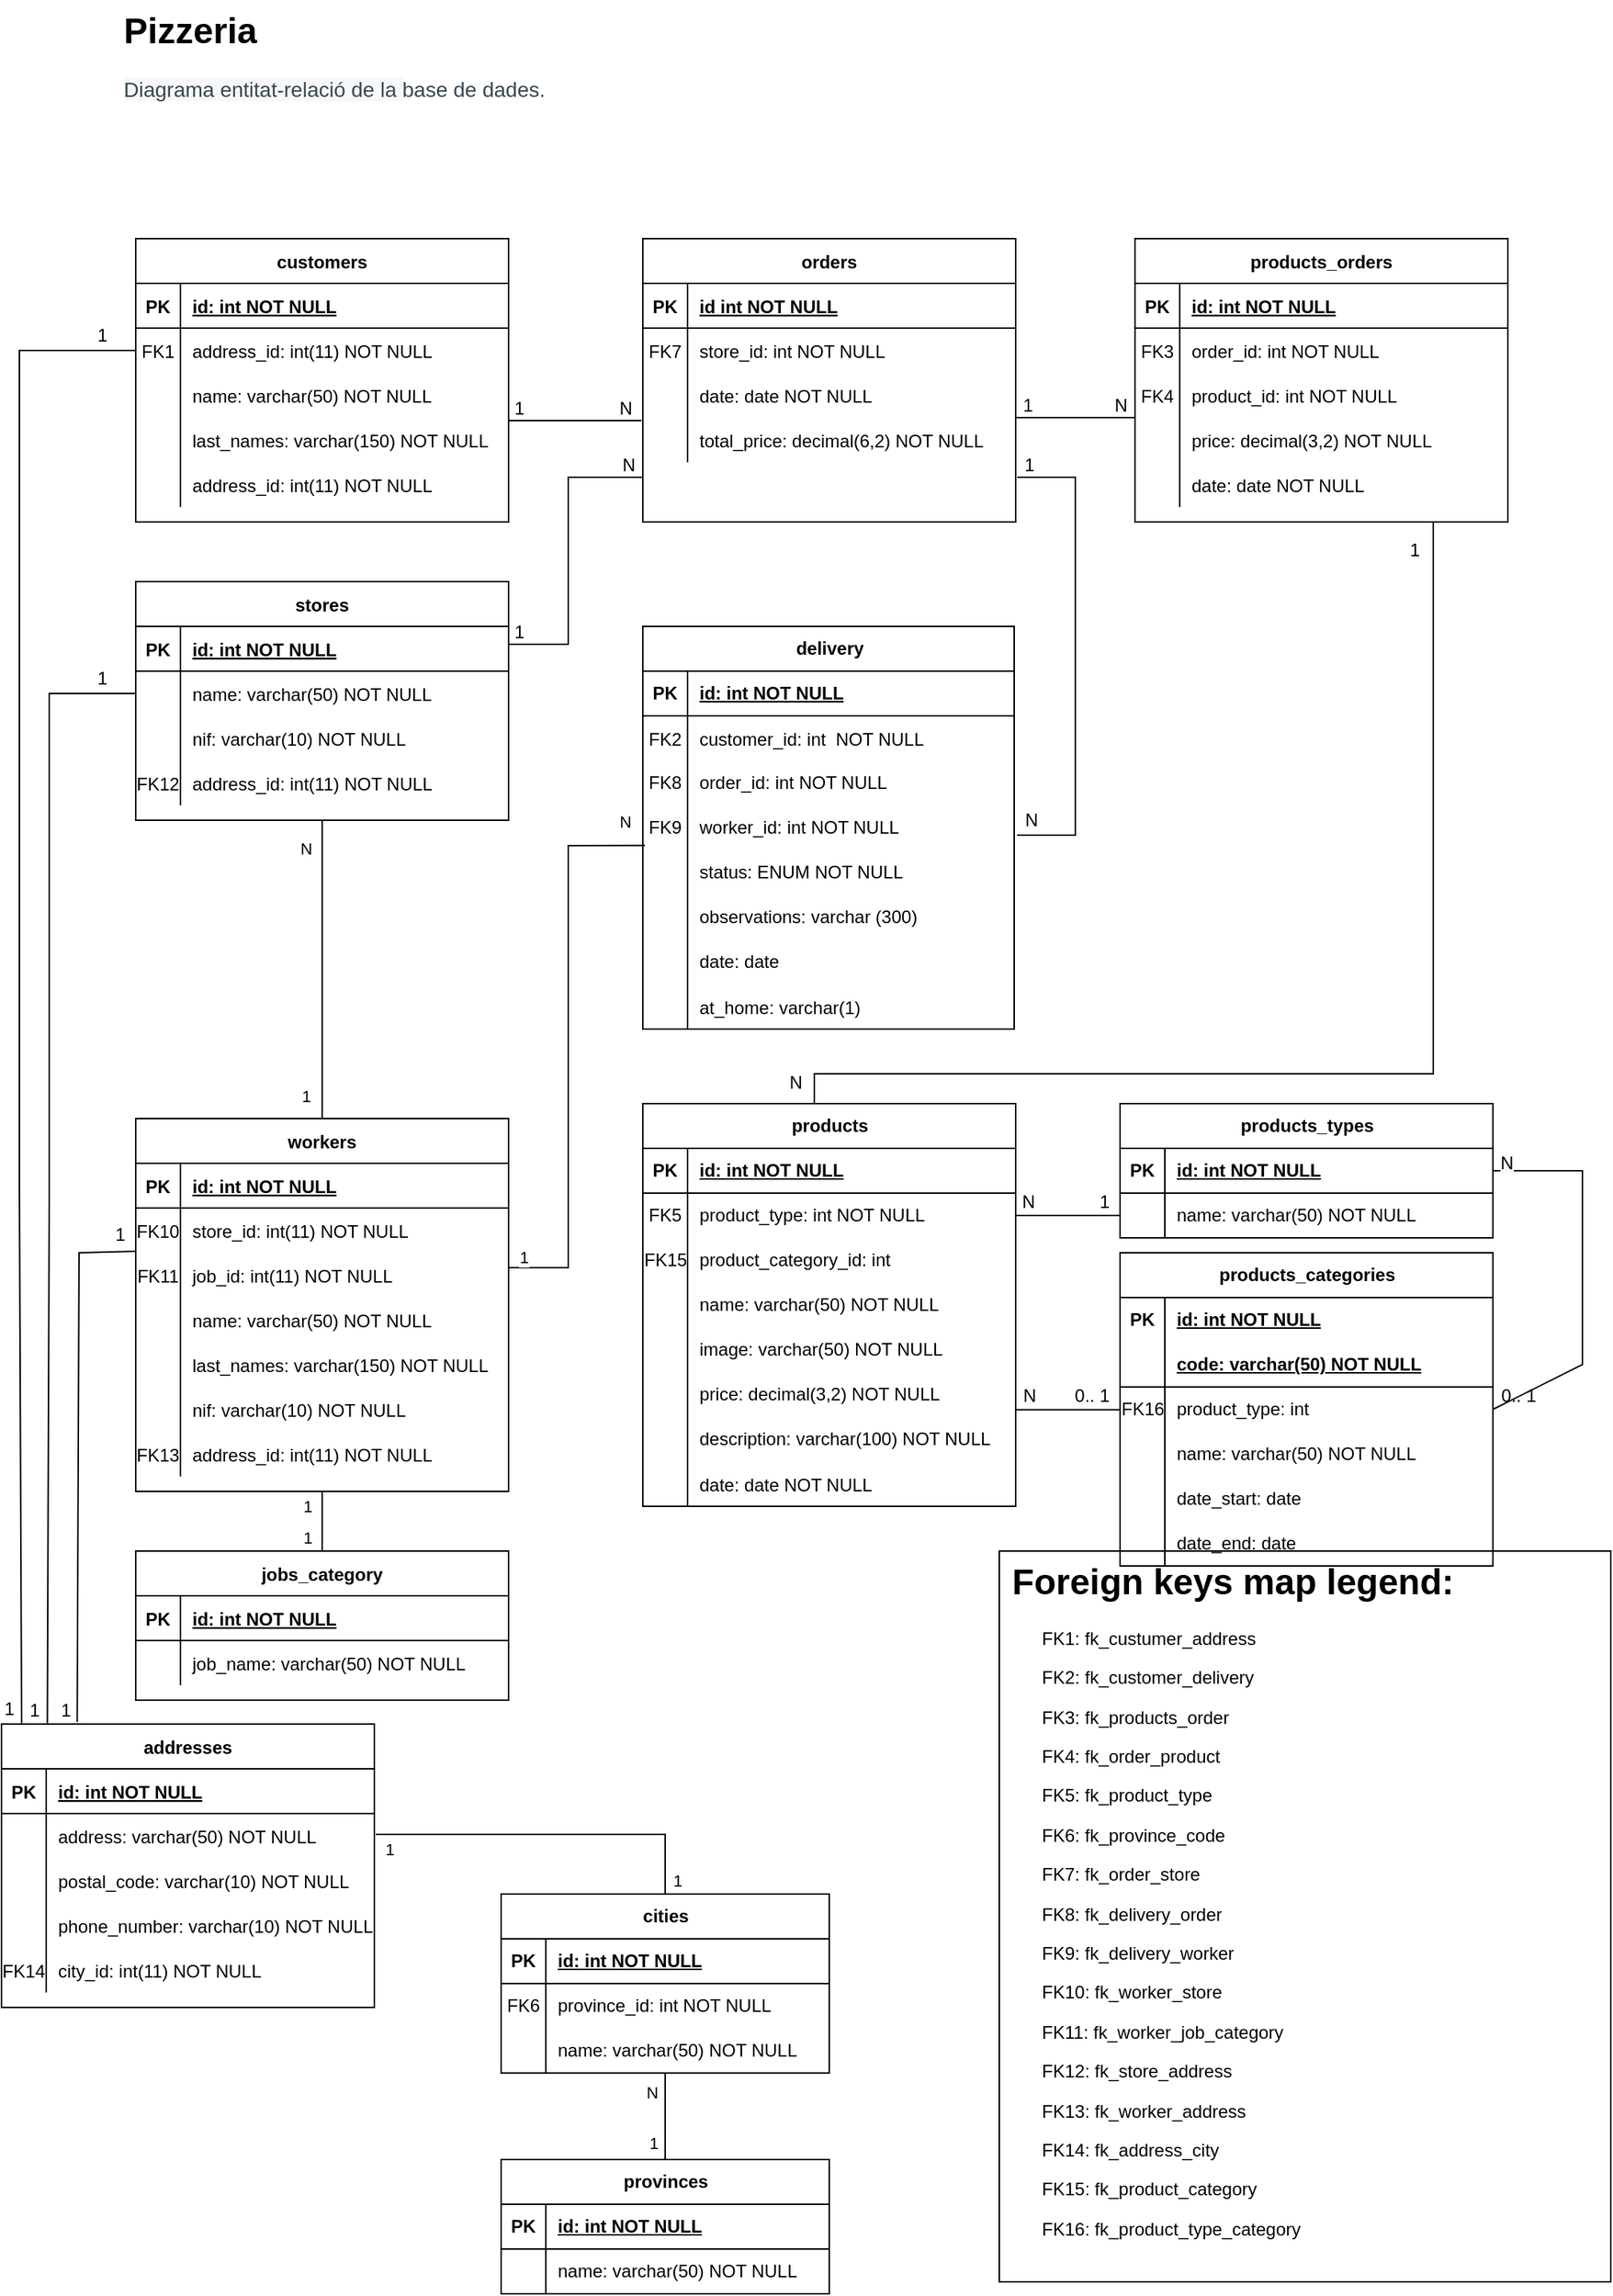 <mxfile version="26.0.13">
  <diagram id="R2lEEEUBdFMjLlhIrx00" name="Page-1">
    <mxGraphModel dx="667" dy="419" grid="1" gridSize="10" guides="1" tooltips="1" connect="1" arrows="1" fold="1" page="1" pageScale="1" pageWidth="1169" pageHeight="827" math="0" shadow="0" extFonts="Permanent Marker^https://fonts.googleapis.com/css?family=Permanent+Marker">
      <root>
        <mxCell id="0" />
        <mxCell id="1" parent="0" />
        <mxCell id="C-vyLk0tnHw3VtMMgP7b-2" value="orders" style="shape=table;startSize=30;container=1;collapsible=1;childLayout=tableLayout;fixedRows=1;rowLines=0;fontStyle=1;align=center;resizeLast=1;" parent="1" vertex="1">
          <mxGeometry x="470" y="240" width="250" height="190" as="geometry" />
        </mxCell>
        <mxCell id="C-vyLk0tnHw3VtMMgP7b-3" value="" style="shape=partialRectangle;collapsible=0;dropTarget=0;pointerEvents=0;fillColor=none;points=[[0,0.5],[1,0.5]];portConstraint=eastwest;top=0;left=0;right=0;bottom=1;" parent="C-vyLk0tnHw3VtMMgP7b-2" vertex="1">
          <mxGeometry y="30" width="250" height="30" as="geometry" />
        </mxCell>
        <mxCell id="C-vyLk0tnHw3VtMMgP7b-4" value="PK" style="shape=partialRectangle;overflow=hidden;connectable=0;fillColor=none;top=0;left=0;bottom=0;right=0;fontStyle=1;" parent="C-vyLk0tnHw3VtMMgP7b-3" vertex="1">
          <mxGeometry width="30" height="30" as="geometry">
            <mxRectangle width="30" height="30" as="alternateBounds" />
          </mxGeometry>
        </mxCell>
        <mxCell id="C-vyLk0tnHw3VtMMgP7b-5" value="id int NOT NULL " style="shape=partialRectangle;overflow=hidden;connectable=0;fillColor=none;top=0;left=0;bottom=0;right=0;align=left;spacingLeft=6;fontStyle=5;" parent="C-vyLk0tnHw3VtMMgP7b-3" vertex="1">
          <mxGeometry x="30" width="220" height="30" as="geometry">
            <mxRectangle width="220" height="30" as="alternateBounds" />
          </mxGeometry>
        </mxCell>
        <mxCell id="5UmzUhecNzJs7yq3uvGZ-32" value="" style="shape=partialRectangle;collapsible=0;dropTarget=0;pointerEvents=0;fillColor=none;points=[[0,0.5],[1,0.5]];portConstraint=eastwest;top=0;left=0;right=0;bottom=0;" vertex="1" parent="C-vyLk0tnHw3VtMMgP7b-2">
          <mxGeometry y="60" width="250" height="30" as="geometry" />
        </mxCell>
        <mxCell id="5UmzUhecNzJs7yq3uvGZ-33" value="FK7" style="shape=partialRectangle;overflow=hidden;connectable=0;fillColor=none;top=0;left=0;bottom=0;right=0;" vertex="1" parent="5UmzUhecNzJs7yq3uvGZ-32">
          <mxGeometry width="30" height="30" as="geometry">
            <mxRectangle width="30" height="30" as="alternateBounds" />
          </mxGeometry>
        </mxCell>
        <mxCell id="5UmzUhecNzJs7yq3uvGZ-34" value="store_id: int NOT NULL" style="shape=partialRectangle;overflow=hidden;connectable=0;fillColor=none;top=0;left=0;bottom=0;right=0;align=left;spacingLeft=6;" vertex="1" parent="5UmzUhecNzJs7yq3uvGZ-32">
          <mxGeometry x="30" width="220" height="30" as="geometry">
            <mxRectangle width="220" height="30" as="alternateBounds" />
          </mxGeometry>
        </mxCell>
        <mxCell id="C-vyLk0tnHw3VtMMgP7b-9" value="" style="shape=partialRectangle;collapsible=0;dropTarget=0;pointerEvents=0;fillColor=none;points=[[0,0.5],[1,0.5]];portConstraint=eastwest;top=0;left=0;right=0;bottom=0;" parent="C-vyLk0tnHw3VtMMgP7b-2" vertex="1">
          <mxGeometry y="90" width="250" height="30" as="geometry" />
        </mxCell>
        <mxCell id="C-vyLk0tnHw3VtMMgP7b-10" value="" style="shape=partialRectangle;overflow=hidden;connectable=0;fillColor=none;top=0;left=0;bottom=0;right=0;" parent="C-vyLk0tnHw3VtMMgP7b-9" vertex="1">
          <mxGeometry width="30" height="30" as="geometry">
            <mxRectangle width="30" height="30" as="alternateBounds" />
          </mxGeometry>
        </mxCell>
        <mxCell id="C-vyLk0tnHw3VtMMgP7b-11" value="date: date NOT NULL" style="shape=partialRectangle;overflow=hidden;connectable=0;fillColor=none;top=0;left=0;bottom=0;right=0;align=left;spacingLeft=6;" parent="C-vyLk0tnHw3VtMMgP7b-9" vertex="1">
          <mxGeometry x="30" width="220" height="30" as="geometry">
            <mxRectangle width="220" height="30" as="alternateBounds" />
          </mxGeometry>
        </mxCell>
        <mxCell id="WZyJ8hZAza-eK5e992Yh-60" value="" style="shape=partialRectangle;collapsible=0;dropTarget=0;pointerEvents=0;fillColor=none;points=[[0,0.5],[1,0.5]];portConstraint=eastwest;top=0;left=0;right=0;bottom=0;" parent="C-vyLk0tnHw3VtMMgP7b-2" vertex="1">
          <mxGeometry y="120" width="250" height="30" as="geometry" />
        </mxCell>
        <mxCell id="WZyJ8hZAza-eK5e992Yh-61" value="" style="shape=partialRectangle;overflow=hidden;connectable=0;fillColor=none;top=0;left=0;bottom=0;right=0;" parent="WZyJ8hZAza-eK5e992Yh-60" vertex="1">
          <mxGeometry width="30" height="30" as="geometry">
            <mxRectangle width="30" height="30" as="alternateBounds" />
          </mxGeometry>
        </mxCell>
        <mxCell id="WZyJ8hZAza-eK5e992Yh-62" value="total_price: decimal(6,2) NOT NULL" style="shape=partialRectangle;overflow=hidden;connectable=0;fillColor=none;top=0;left=0;bottom=0;right=0;align=left;spacingLeft=6;" parent="WZyJ8hZAza-eK5e992Yh-60" vertex="1">
          <mxGeometry x="30" width="220" height="30" as="geometry">
            <mxRectangle width="220" height="30" as="alternateBounds" />
          </mxGeometry>
        </mxCell>
        <mxCell id="C-vyLk0tnHw3VtMMgP7b-13" value="products_orders" style="shape=table;startSize=30;container=1;collapsible=1;childLayout=tableLayout;fixedRows=1;rowLines=0;fontStyle=1;align=center;resizeLast=1;" parent="1" vertex="1">
          <mxGeometry x="800" y="240" width="250" height="190" as="geometry" />
        </mxCell>
        <mxCell id="C-vyLk0tnHw3VtMMgP7b-14" value="" style="shape=partialRectangle;collapsible=0;dropTarget=0;pointerEvents=0;fillColor=none;points=[[0,0.5],[1,0.5]];portConstraint=eastwest;top=0;left=0;right=0;bottom=1;" parent="C-vyLk0tnHw3VtMMgP7b-13" vertex="1">
          <mxGeometry y="30" width="250" height="30" as="geometry" />
        </mxCell>
        <mxCell id="C-vyLk0tnHw3VtMMgP7b-15" value="PK" style="shape=partialRectangle;overflow=hidden;connectable=0;fillColor=none;top=0;left=0;bottom=0;right=0;fontStyle=1;" parent="C-vyLk0tnHw3VtMMgP7b-14" vertex="1">
          <mxGeometry width="30" height="30" as="geometry">
            <mxRectangle width="30" height="30" as="alternateBounds" />
          </mxGeometry>
        </mxCell>
        <mxCell id="C-vyLk0tnHw3VtMMgP7b-16" value="id: int NOT NULL " style="shape=partialRectangle;overflow=hidden;connectable=0;fillColor=none;top=0;left=0;bottom=0;right=0;align=left;spacingLeft=6;fontStyle=5;" parent="C-vyLk0tnHw3VtMMgP7b-14" vertex="1">
          <mxGeometry x="30" width="220" height="30" as="geometry">
            <mxRectangle width="220" height="30" as="alternateBounds" />
          </mxGeometry>
        </mxCell>
        <mxCell id="C-vyLk0tnHw3VtMMgP7b-17" value="" style="shape=partialRectangle;collapsible=0;dropTarget=0;pointerEvents=0;fillColor=none;points=[[0,0.5],[1,0.5]];portConstraint=eastwest;top=0;left=0;right=0;bottom=0;" parent="C-vyLk0tnHw3VtMMgP7b-13" vertex="1">
          <mxGeometry y="60" width="250" height="30" as="geometry" />
        </mxCell>
        <mxCell id="C-vyLk0tnHw3VtMMgP7b-18" value="FK3" style="shape=partialRectangle;overflow=hidden;connectable=0;fillColor=none;top=0;left=0;bottom=0;right=0;" parent="C-vyLk0tnHw3VtMMgP7b-17" vertex="1">
          <mxGeometry width="30" height="30" as="geometry">
            <mxRectangle width="30" height="30" as="alternateBounds" />
          </mxGeometry>
        </mxCell>
        <mxCell id="C-vyLk0tnHw3VtMMgP7b-19" value="order_id: int NOT NULL" style="shape=partialRectangle;overflow=hidden;connectable=0;fillColor=none;top=0;left=0;bottom=0;right=0;align=left;spacingLeft=6;" parent="C-vyLk0tnHw3VtMMgP7b-17" vertex="1">
          <mxGeometry x="30" width="220" height="30" as="geometry">
            <mxRectangle width="220" height="30" as="alternateBounds" />
          </mxGeometry>
        </mxCell>
        <mxCell id="WZyJ8hZAza-eK5e992Yh-110" value="" style="shape=partialRectangle;collapsible=0;dropTarget=0;pointerEvents=0;fillColor=none;points=[[0,0.5],[1,0.5]];portConstraint=eastwest;top=0;left=0;right=0;bottom=0;" parent="C-vyLk0tnHw3VtMMgP7b-13" vertex="1">
          <mxGeometry y="90" width="250" height="30" as="geometry" />
        </mxCell>
        <mxCell id="WZyJ8hZAza-eK5e992Yh-111" value="FK4" style="shape=partialRectangle;overflow=hidden;connectable=0;fillColor=none;top=0;left=0;bottom=0;right=0;" parent="WZyJ8hZAza-eK5e992Yh-110" vertex="1">
          <mxGeometry width="30" height="30" as="geometry">
            <mxRectangle width="30" height="30" as="alternateBounds" />
          </mxGeometry>
        </mxCell>
        <mxCell id="WZyJ8hZAza-eK5e992Yh-112" value="product_id: int NOT NULL" style="shape=partialRectangle;overflow=hidden;connectable=0;fillColor=none;top=0;left=0;bottom=0;right=0;align=left;spacingLeft=6;" parent="WZyJ8hZAza-eK5e992Yh-110" vertex="1">
          <mxGeometry x="30" width="220" height="30" as="geometry">
            <mxRectangle width="220" height="30" as="alternateBounds" />
          </mxGeometry>
        </mxCell>
        <mxCell id="C-vyLk0tnHw3VtMMgP7b-20" value="" style="shape=partialRectangle;collapsible=0;dropTarget=0;pointerEvents=0;fillColor=none;points=[[0,0.5],[1,0.5]];portConstraint=eastwest;top=0;left=0;right=0;bottom=0;" parent="C-vyLk0tnHw3VtMMgP7b-13" vertex="1">
          <mxGeometry y="120" width="250" height="30" as="geometry" />
        </mxCell>
        <mxCell id="C-vyLk0tnHw3VtMMgP7b-21" value="" style="shape=partialRectangle;overflow=hidden;connectable=0;fillColor=none;top=0;left=0;bottom=0;right=0;" parent="C-vyLk0tnHw3VtMMgP7b-20" vertex="1">
          <mxGeometry width="30" height="30" as="geometry">
            <mxRectangle width="30" height="30" as="alternateBounds" />
          </mxGeometry>
        </mxCell>
        <mxCell id="C-vyLk0tnHw3VtMMgP7b-22" value="price: decimal(3,2) NOT NULL" style="shape=partialRectangle;overflow=hidden;connectable=0;fillColor=none;top=0;left=0;bottom=0;right=0;align=left;spacingLeft=6;" parent="C-vyLk0tnHw3VtMMgP7b-20" vertex="1">
          <mxGeometry x="30" width="220" height="30" as="geometry">
            <mxRectangle width="220" height="30" as="alternateBounds" />
          </mxGeometry>
        </mxCell>
        <mxCell id="HF0nE66-Q_Rwmewo4nXB-13" value="" style="shape=partialRectangle;collapsible=0;dropTarget=0;pointerEvents=0;fillColor=none;points=[[0,0.5],[1,0.5]];portConstraint=eastwest;top=0;left=0;right=0;bottom=0;" parent="C-vyLk0tnHw3VtMMgP7b-13" vertex="1">
          <mxGeometry y="150" width="250" height="30" as="geometry" />
        </mxCell>
        <mxCell id="HF0nE66-Q_Rwmewo4nXB-14" value="" style="shape=partialRectangle;overflow=hidden;connectable=0;fillColor=none;top=0;left=0;bottom=0;right=0;" parent="HF0nE66-Q_Rwmewo4nXB-13" vertex="1">
          <mxGeometry width="30" height="30" as="geometry">
            <mxRectangle width="30" height="30" as="alternateBounds" />
          </mxGeometry>
        </mxCell>
        <mxCell id="HF0nE66-Q_Rwmewo4nXB-15" value="date: date NOT NULL" style="shape=partialRectangle;overflow=hidden;connectable=0;fillColor=none;top=0;left=0;bottom=0;right=0;align=left;spacingLeft=6;" parent="HF0nE66-Q_Rwmewo4nXB-13" vertex="1">
          <mxGeometry x="30" width="220" height="30" as="geometry">
            <mxRectangle width="220" height="30" as="alternateBounds" />
          </mxGeometry>
        </mxCell>
        <mxCell id="C-vyLk0tnHw3VtMMgP7b-23" value="customers" style="shape=table;startSize=30;container=1;collapsible=1;childLayout=tableLayout;fixedRows=1;rowLines=0;fontStyle=1;align=center;resizeLast=1;" parent="1" vertex="1">
          <mxGeometry x="130" y="240" width="250" height="190" as="geometry" />
        </mxCell>
        <mxCell id="C-vyLk0tnHw3VtMMgP7b-24" value="" style="shape=partialRectangle;collapsible=0;dropTarget=0;pointerEvents=0;fillColor=none;points=[[0,0.5],[1,0.5]];portConstraint=eastwest;top=0;left=0;right=0;bottom=1;" parent="C-vyLk0tnHw3VtMMgP7b-23" vertex="1">
          <mxGeometry y="30" width="250" height="30" as="geometry" />
        </mxCell>
        <mxCell id="C-vyLk0tnHw3VtMMgP7b-25" value="PK" style="shape=partialRectangle;overflow=hidden;connectable=0;fillColor=none;top=0;left=0;bottom=0;right=0;fontStyle=1;" parent="C-vyLk0tnHw3VtMMgP7b-24" vertex="1">
          <mxGeometry width="30" height="30" as="geometry">
            <mxRectangle width="30" height="30" as="alternateBounds" />
          </mxGeometry>
        </mxCell>
        <mxCell id="C-vyLk0tnHw3VtMMgP7b-26" value="id: int NOT NULL " style="shape=partialRectangle;overflow=hidden;connectable=0;fillColor=none;top=0;left=0;bottom=0;right=0;align=left;spacingLeft=6;fontStyle=5;" parent="C-vyLk0tnHw3VtMMgP7b-24" vertex="1">
          <mxGeometry x="30" width="220" height="30" as="geometry">
            <mxRectangle width="220" height="30" as="alternateBounds" />
          </mxGeometry>
        </mxCell>
        <mxCell id="WZyJ8hZAza-eK5e992Yh-28" value="" style="shape=partialRectangle;collapsible=0;dropTarget=0;pointerEvents=0;fillColor=none;points=[[0,0.5],[1,0.5]];portConstraint=eastwest;top=0;left=0;right=0;bottom=0;" parent="C-vyLk0tnHw3VtMMgP7b-23" vertex="1">
          <mxGeometry y="60" width="250" height="30" as="geometry" />
        </mxCell>
        <mxCell id="WZyJ8hZAza-eK5e992Yh-29" value="FK1" style="shape=partialRectangle;overflow=hidden;connectable=0;fillColor=none;top=0;left=0;bottom=0;right=0;" parent="WZyJ8hZAza-eK5e992Yh-28" vertex="1">
          <mxGeometry width="30" height="30" as="geometry">
            <mxRectangle width="30" height="30" as="alternateBounds" />
          </mxGeometry>
        </mxCell>
        <mxCell id="WZyJ8hZAza-eK5e992Yh-30" value="address_id: int(11) NOT NULL" style="shape=partialRectangle;overflow=hidden;connectable=0;fillColor=none;top=0;left=0;bottom=0;right=0;align=left;spacingLeft=6;" parent="WZyJ8hZAza-eK5e992Yh-28" vertex="1">
          <mxGeometry x="30" width="220" height="30" as="geometry">
            <mxRectangle width="220" height="30" as="alternateBounds" />
          </mxGeometry>
        </mxCell>
        <mxCell id="C-vyLk0tnHw3VtMMgP7b-27" value="" style="shape=partialRectangle;collapsible=0;dropTarget=0;pointerEvents=0;fillColor=none;points=[[0,0.5],[1,0.5]];portConstraint=eastwest;top=0;left=0;right=0;bottom=0;" parent="C-vyLk0tnHw3VtMMgP7b-23" vertex="1">
          <mxGeometry y="90" width="250" height="30" as="geometry" />
        </mxCell>
        <mxCell id="C-vyLk0tnHw3VtMMgP7b-28" value="" style="shape=partialRectangle;overflow=hidden;connectable=0;fillColor=none;top=0;left=0;bottom=0;right=0;" parent="C-vyLk0tnHw3VtMMgP7b-27" vertex="1">
          <mxGeometry width="30" height="30" as="geometry">
            <mxRectangle width="30" height="30" as="alternateBounds" />
          </mxGeometry>
        </mxCell>
        <mxCell id="C-vyLk0tnHw3VtMMgP7b-29" value="name: varchar(50) NOT NULL" style="shape=partialRectangle;overflow=hidden;connectable=0;fillColor=none;top=0;left=0;bottom=0;right=0;align=left;spacingLeft=6;" parent="C-vyLk0tnHw3VtMMgP7b-27" vertex="1">
          <mxGeometry x="30" width="220" height="30" as="geometry">
            <mxRectangle width="220" height="30" as="alternateBounds" />
          </mxGeometry>
        </mxCell>
        <mxCell id="WZyJ8hZAza-eK5e992Yh-19" value="" style="shape=partialRectangle;collapsible=0;dropTarget=0;pointerEvents=0;fillColor=none;points=[[0,0.5],[1,0.5]];portConstraint=eastwest;top=0;left=0;right=0;bottom=0;" parent="C-vyLk0tnHw3VtMMgP7b-23" vertex="1">
          <mxGeometry y="120" width="250" height="30" as="geometry" />
        </mxCell>
        <mxCell id="WZyJ8hZAza-eK5e992Yh-20" value="" style="shape=partialRectangle;overflow=hidden;connectable=0;fillColor=none;top=0;left=0;bottom=0;right=0;" parent="WZyJ8hZAza-eK5e992Yh-19" vertex="1">
          <mxGeometry width="30" height="30" as="geometry">
            <mxRectangle width="30" height="30" as="alternateBounds" />
          </mxGeometry>
        </mxCell>
        <mxCell id="WZyJ8hZAza-eK5e992Yh-21" value="last_names: varchar(150) NOT NULL" style="shape=partialRectangle;overflow=hidden;connectable=0;fillColor=none;top=0;left=0;bottom=0;right=0;align=left;spacingLeft=6;" parent="WZyJ8hZAza-eK5e992Yh-19" vertex="1">
          <mxGeometry x="30" width="220" height="30" as="geometry">
            <mxRectangle width="220" height="30" as="alternateBounds" />
          </mxGeometry>
        </mxCell>
        <mxCell id="Rn3HYJs-If0usm8PIBMM-49" value="" style="shape=partialRectangle;collapsible=0;dropTarget=0;pointerEvents=0;fillColor=none;points=[[0,0.5],[1,0.5]];portConstraint=eastwest;top=0;left=0;right=0;bottom=0;" parent="C-vyLk0tnHw3VtMMgP7b-23" vertex="1">
          <mxGeometry y="150" width="250" height="30" as="geometry" />
        </mxCell>
        <mxCell id="Rn3HYJs-If0usm8PIBMM-50" value="" style="shape=partialRectangle;overflow=hidden;connectable=0;fillColor=none;top=0;left=0;bottom=0;right=0;" parent="Rn3HYJs-If0usm8PIBMM-49" vertex="1">
          <mxGeometry width="30" height="30" as="geometry">
            <mxRectangle width="30" height="30" as="alternateBounds" />
          </mxGeometry>
        </mxCell>
        <mxCell id="Rn3HYJs-If0usm8PIBMM-51" value="address_id: int(11) NOT NULL" style="shape=partialRectangle;overflow=hidden;connectable=0;fillColor=none;top=0;left=0;bottom=0;right=0;align=left;spacingLeft=6;" parent="Rn3HYJs-If0usm8PIBMM-49" vertex="1">
          <mxGeometry x="30" width="220" height="30" as="geometry">
            <mxRectangle width="220" height="30" as="alternateBounds" />
          </mxGeometry>
        </mxCell>
        <mxCell id="WZyJ8hZAza-eK5e992Yh-37" value="cities" style="shape=table;startSize=30;container=1;collapsible=1;childLayout=tableLayout;fixedRows=1;rowLines=0;fontStyle=1;align=center;resizeLast=1;html=1;" parent="1" vertex="1">
          <mxGeometry x="375" y="1350" width="220" height="120" as="geometry" />
        </mxCell>
        <mxCell id="WZyJ8hZAza-eK5e992Yh-38" value="" style="shape=tableRow;horizontal=0;startSize=0;swimlaneHead=0;swimlaneBody=0;fillColor=none;collapsible=0;dropTarget=0;points=[[0,0.5],[1,0.5]];portConstraint=eastwest;top=0;left=0;right=0;bottom=1;" parent="WZyJ8hZAza-eK5e992Yh-37" vertex="1">
          <mxGeometry y="30" width="220" height="30" as="geometry" />
        </mxCell>
        <mxCell id="WZyJ8hZAza-eK5e992Yh-39" value="PK" style="shape=partialRectangle;connectable=0;fillColor=none;top=0;left=0;bottom=0;right=0;fontStyle=1;overflow=hidden;whiteSpace=wrap;html=1;" parent="WZyJ8hZAza-eK5e992Yh-38" vertex="1">
          <mxGeometry width="30" height="30" as="geometry">
            <mxRectangle width="30" height="30" as="alternateBounds" />
          </mxGeometry>
        </mxCell>
        <mxCell id="WZyJ8hZAza-eK5e992Yh-40" value="id: int NOT NULL" style="shape=partialRectangle;connectable=0;fillColor=none;top=0;left=0;bottom=0;right=0;align=left;spacingLeft=6;fontStyle=5;overflow=hidden;whiteSpace=wrap;html=1;" parent="WZyJ8hZAza-eK5e992Yh-38" vertex="1">
          <mxGeometry x="30" width="190" height="30" as="geometry">
            <mxRectangle width="190" height="30" as="alternateBounds" />
          </mxGeometry>
        </mxCell>
        <mxCell id="HF0nE66-Q_Rwmewo4nXB-10" value="" style="shape=tableRow;horizontal=0;startSize=0;swimlaneHead=0;swimlaneBody=0;fillColor=none;collapsible=0;dropTarget=0;points=[[0,0.5],[1,0.5]];portConstraint=eastwest;top=0;left=0;right=0;bottom=0;" parent="WZyJ8hZAza-eK5e992Yh-37" vertex="1">
          <mxGeometry y="60" width="220" height="30" as="geometry" />
        </mxCell>
        <mxCell id="HF0nE66-Q_Rwmewo4nXB-11" value="FK6" style="shape=partialRectangle;connectable=0;fillColor=none;top=0;left=0;bottom=0;right=0;editable=1;overflow=hidden;whiteSpace=wrap;html=1;" parent="HF0nE66-Q_Rwmewo4nXB-10" vertex="1">
          <mxGeometry width="30" height="30" as="geometry">
            <mxRectangle width="30" height="30" as="alternateBounds" />
          </mxGeometry>
        </mxCell>
        <mxCell id="HF0nE66-Q_Rwmewo4nXB-12" value="&lt;span style=&quot;text-wrap-mode: nowrap;&quot;&gt;province_id: int NOT NULL&lt;/span&gt;" style="shape=partialRectangle;connectable=0;fillColor=none;top=0;left=0;bottom=0;right=0;align=left;spacingLeft=6;overflow=hidden;whiteSpace=wrap;html=1;" parent="HF0nE66-Q_Rwmewo4nXB-10" vertex="1">
          <mxGeometry x="30" width="190" height="30" as="geometry">
            <mxRectangle width="190" height="30" as="alternateBounds" />
          </mxGeometry>
        </mxCell>
        <mxCell id="WZyJ8hZAza-eK5e992Yh-41" value="" style="shape=tableRow;horizontal=0;startSize=0;swimlaneHead=0;swimlaneBody=0;fillColor=none;collapsible=0;dropTarget=0;points=[[0,0.5],[1,0.5]];portConstraint=eastwest;top=0;left=0;right=0;bottom=0;" parent="WZyJ8hZAza-eK5e992Yh-37" vertex="1">
          <mxGeometry y="90" width="220" height="30" as="geometry" />
        </mxCell>
        <mxCell id="WZyJ8hZAza-eK5e992Yh-42" value="" style="shape=partialRectangle;connectable=0;fillColor=none;top=0;left=0;bottom=0;right=0;editable=1;overflow=hidden;whiteSpace=wrap;html=1;" parent="WZyJ8hZAza-eK5e992Yh-41" vertex="1">
          <mxGeometry width="30" height="30" as="geometry">
            <mxRectangle width="30" height="30" as="alternateBounds" />
          </mxGeometry>
        </mxCell>
        <mxCell id="WZyJ8hZAza-eK5e992Yh-43" value="&lt;span style=&quot;text-wrap-mode: nowrap;&quot;&gt;name: varchar(50) NOT NULL&lt;/span&gt;" style="shape=partialRectangle;connectable=0;fillColor=none;top=0;left=0;bottom=0;right=0;align=left;spacingLeft=6;overflow=hidden;whiteSpace=wrap;html=1;" parent="WZyJ8hZAza-eK5e992Yh-41" vertex="1">
          <mxGeometry x="30" width="190" height="30" as="geometry">
            <mxRectangle width="190" height="30" as="alternateBounds" />
          </mxGeometry>
        </mxCell>
        <mxCell id="WZyJ8hZAza-eK5e992Yh-50" value="provinces" style="shape=table;startSize=30;container=1;collapsible=1;childLayout=tableLayout;fixedRows=1;rowLines=0;fontStyle=1;align=center;resizeLast=1;html=1;" parent="1" vertex="1">
          <mxGeometry x="375" y="1528" width="220" height="90" as="geometry" />
        </mxCell>
        <mxCell id="WZyJ8hZAza-eK5e992Yh-51" value="" style="shape=tableRow;horizontal=0;startSize=0;swimlaneHead=0;swimlaneBody=0;fillColor=none;collapsible=0;dropTarget=0;points=[[0,0.5],[1,0.5]];portConstraint=eastwest;top=0;left=0;right=0;bottom=1;" parent="WZyJ8hZAza-eK5e992Yh-50" vertex="1">
          <mxGeometry y="30" width="220" height="30" as="geometry" />
        </mxCell>
        <mxCell id="WZyJ8hZAza-eK5e992Yh-52" value="PK" style="shape=partialRectangle;connectable=0;fillColor=none;top=0;left=0;bottom=0;right=0;fontStyle=1;overflow=hidden;whiteSpace=wrap;html=1;" parent="WZyJ8hZAza-eK5e992Yh-51" vertex="1">
          <mxGeometry width="30" height="30" as="geometry">
            <mxRectangle width="30" height="30" as="alternateBounds" />
          </mxGeometry>
        </mxCell>
        <mxCell id="WZyJ8hZAza-eK5e992Yh-53" value="id: int NOT NULL" style="shape=partialRectangle;connectable=0;fillColor=none;top=0;left=0;bottom=0;right=0;align=left;spacingLeft=6;fontStyle=5;overflow=hidden;whiteSpace=wrap;html=1;" parent="WZyJ8hZAza-eK5e992Yh-51" vertex="1">
          <mxGeometry x="30" width="190" height="30" as="geometry">
            <mxRectangle width="190" height="30" as="alternateBounds" />
          </mxGeometry>
        </mxCell>
        <mxCell id="WZyJ8hZAza-eK5e992Yh-54" value="" style="shape=tableRow;horizontal=0;startSize=0;swimlaneHead=0;swimlaneBody=0;fillColor=none;collapsible=0;dropTarget=0;points=[[0,0.5],[1,0.5]];portConstraint=eastwest;top=0;left=0;right=0;bottom=0;" parent="WZyJ8hZAza-eK5e992Yh-50" vertex="1">
          <mxGeometry y="60" width="220" height="30" as="geometry" />
        </mxCell>
        <mxCell id="WZyJ8hZAza-eK5e992Yh-55" value="" style="shape=partialRectangle;connectable=0;fillColor=none;top=0;left=0;bottom=0;right=0;editable=1;overflow=hidden;whiteSpace=wrap;html=1;" parent="WZyJ8hZAza-eK5e992Yh-54" vertex="1">
          <mxGeometry width="30" height="30" as="geometry">
            <mxRectangle width="30" height="30" as="alternateBounds" />
          </mxGeometry>
        </mxCell>
        <mxCell id="WZyJ8hZAza-eK5e992Yh-56" value="&lt;span style=&quot;text-wrap-mode: nowrap;&quot;&gt;name: varchar(50) NOT NULL&lt;/span&gt;" style="shape=partialRectangle;connectable=0;fillColor=none;top=0;left=0;bottom=0;right=0;align=left;spacingLeft=6;overflow=hidden;whiteSpace=wrap;html=1;" parent="WZyJ8hZAza-eK5e992Yh-54" vertex="1">
          <mxGeometry x="30" width="190" height="30" as="geometry">
            <mxRectangle width="190" height="30" as="alternateBounds" />
          </mxGeometry>
        </mxCell>
        <mxCell id="WZyJ8hZAza-eK5e992Yh-63" value="products" style="shape=table;startSize=30;container=1;collapsible=1;childLayout=tableLayout;fixedRows=1;rowLines=0;fontStyle=1;align=center;resizeLast=1;html=1;" parent="1" vertex="1">
          <mxGeometry x="470" y="820" width="250" height="270" as="geometry" />
        </mxCell>
        <mxCell id="WZyJ8hZAza-eK5e992Yh-64" value="" style="shape=tableRow;horizontal=0;startSize=0;swimlaneHead=0;swimlaneBody=0;fillColor=none;collapsible=0;dropTarget=0;points=[[0,0.5],[1,0.5]];portConstraint=eastwest;top=0;left=0;right=0;bottom=1;" parent="WZyJ8hZAza-eK5e992Yh-63" vertex="1">
          <mxGeometry y="30" width="250" height="30" as="geometry" />
        </mxCell>
        <mxCell id="WZyJ8hZAza-eK5e992Yh-65" value="PK" style="shape=partialRectangle;connectable=0;fillColor=none;top=0;left=0;bottom=0;right=0;fontStyle=1;overflow=hidden;whiteSpace=wrap;html=1;" parent="WZyJ8hZAza-eK5e992Yh-64" vertex="1">
          <mxGeometry width="30" height="30" as="geometry">
            <mxRectangle width="30" height="30" as="alternateBounds" />
          </mxGeometry>
        </mxCell>
        <mxCell id="WZyJ8hZAza-eK5e992Yh-66" value="id: int NOT NULL" style="shape=partialRectangle;connectable=0;fillColor=none;top=0;left=0;bottom=0;right=0;align=left;spacingLeft=6;fontStyle=5;overflow=hidden;whiteSpace=wrap;html=1;" parent="WZyJ8hZAza-eK5e992Yh-64" vertex="1">
          <mxGeometry x="30" width="220" height="30" as="geometry">
            <mxRectangle width="220" height="30" as="alternateBounds" />
          </mxGeometry>
        </mxCell>
        <mxCell id="WZyJ8hZAza-eK5e992Yh-70" value="" style="shape=tableRow;horizontal=0;startSize=0;swimlaneHead=0;swimlaneBody=0;fillColor=none;collapsible=0;dropTarget=0;points=[[0,0.5],[1,0.5]];portConstraint=eastwest;top=0;left=0;right=0;bottom=0;" parent="WZyJ8hZAza-eK5e992Yh-63" vertex="1">
          <mxGeometry y="60" width="250" height="30" as="geometry" />
        </mxCell>
        <mxCell id="WZyJ8hZAza-eK5e992Yh-71" value="FK5" style="shape=partialRectangle;connectable=0;fillColor=none;top=0;left=0;bottom=0;right=0;editable=1;overflow=hidden;whiteSpace=wrap;html=1;" parent="WZyJ8hZAza-eK5e992Yh-70" vertex="1">
          <mxGeometry width="30" height="30" as="geometry">
            <mxRectangle width="30" height="30" as="alternateBounds" />
          </mxGeometry>
        </mxCell>
        <mxCell id="WZyJ8hZAza-eK5e992Yh-72" value="&lt;span style=&quot;text-wrap-mode: nowrap;&quot;&gt;product_type: int NOT NULL&lt;/span&gt;" style="shape=partialRectangle;connectable=0;fillColor=none;top=0;left=0;bottom=0;right=0;align=left;spacingLeft=6;overflow=hidden;whiteSpace=wrap;html=1;" parent="WZyJ8hZAza-eK5e992Yh-70" vertex="1">
          <mxGeometry x="30" width="220" height="30" as="geometry">
            <mxRectangle width="220" height="30" as="alternateBounds" />
          </mxGeometry>
        </mxCell>
        <mxCell id="WZyJ8hZAza-eK5e992Yh-86" value="" style="shape=tableRow;horizontal=0;startSize=0;swimlaneHead=0;swimlaneBody=0;fillColor=none;collapsible=0;dropTarget=0;points=[[0,0.5],[1,0.5]];portConstraint=eastwest;top=0;left=0;right=0;bottom=0;" parent="WZyJ8hZAza-eK5e992Yh-63" vertex="1">
          <mxGeometry y="90" width="250" height="30" as="geometry" />
        </mxCell>
        <mxCell id="WZyJ8hZAza-eK5e992Yh-87" value="&lt;span style=&quot;text-wrap-mode: nowrap;&quot;&gt;FK15&lt;/span&gt;" style="shape=partialRectangle;connectable=0;fillColor=none;top=0;left=0;bottom=0;right=0;editable=1;overflow=hidden;whiteSpace=wrap;html=1;" parent="WZyJ8hZAza-eK5e992Yh-86" vertex="1">
          <mxGeometry width="30" height="30" as="geometry">
            <mxRectangle width="30" height="30" as="alternateBounds" />
          </mxGeometry>
        </mxCell>
        <mxCell id="WZyJ8hZAza-eK5e992Yh-88" value="&lt;span style=&quot;text-wrap-mode: nowrap;&quot;&gt;product_&lt;/span&gt;&lt;span style=&quot;text-wrap-mode: nowrap;&quot;&gt;category_id: int&lt;/span&gt;" style="shape=partialRectangle;connectable=0;fillColor=none;top=0;left=0;bottom=0;right=0;align=left;spacingLeft=6;overflow=hidden;whiteSpace=wrap;html=1;" parent="WZyJ8hZAza-eK5e992Yh-86" vertex="1">
          <mxGeometry x="30" width="220" height="30" as="geometry">
            <mxRectangle width="220" height="30" as="alternateBounds" />
          </mxGeometry>
        </mxCell>
        <mxCell id="WZyJ8hZAza-eK5e992Yh-67" value="" style="shape=tableRow;horizontal=0;startSize=0;swimlaneHead=0;swimlaneBody=0;fillColor=none;collapsible=0;dropTarget=0;points=[[0,0.5],[1,0.5]];portConstraint=eastwest;top=0;left=0;right=0;bottom=0;" parent="WZyJ8hZAza-eK5e992Yh-63" vertex="1">
          <mxGeometry y="120" width="250" height="30" as="geometry" />
        </mxCell>
        <mxCell id="WZyJ8hZAza-eK5e992Yh-68" value="" style="shape=partialRectangle;connectable=0;fillColor=none;top=0;left=0;bottom=0;right=0;editable=1;overflow=hidden;whiteSpace=wrap;html=1;" parent="WZyJ8hZAza-eK5e992Yh-67" vertex="1">
          <mxGeometry width="30" height="30" as="geometry">
            <mxRectangle width="30" height="30" as="alternateBounds" />
          </mxGeometry>
        </mxCell>
        <mxCell id="WZyJ8hZAza-eK5e992Yh-69" value="&lt;span style=&quot;text-wrap-mode: nowrap;&quot;&gt;name: varchar(50) NOT NULL&lt;/span&gt;" style="shape=partialRectangle;connectable=0;fillColor=none;top=0;left=0;bottom=0;right=0;align=left;spacingLeft=6;overflow=hidden;whiteSpace=wrap;html=1;" parent="WZyJ8hZAza-eK5e992Yh-67" vertex="1">
          <mxGeometry x="30" width="220" height="30" as="geometry">
            <mxRectangle width="220" height="30" as="alternateBounds" />
          </mxGeometry>
        </mxCell>
        <mxCell id="WZyJ8hZAza-eK5e992Yh-73" value="" style="shape=tableRow;horizontal=0;startSize=0;swimlaneHead=0;swimlaneBody=0;fillColor=none;collapsible=0;dropTarget=0;points=[[0,0.5],[1,0.5]];portConstraint=eastwest;top=0;left=0;right=0;bottom=0;" parent="WZyJ8hZAza-eK5e992Yh-63" vertex="1">
          <mxGeometry y="150" width="250" height="30" as="geometry" />
        </mxCell>
        <mxCell id="WZyJ8hZAza-eK5e992Yh-74" value="" style="shape=partialRectangle;connectable=0;fillColor=none;top=0;left=0;bottom=0;right=0;editable=1;overflow=hidden;whiteSpace=wrap;html=1;" parent="WZyJ8hZAza-eK5e992Yh-73" vertex="1">
          <mxGeometry width="30" height="30" as="geometry">
            <mxRectangle width="30" height="30" as="alternateBounds" />
          </mxGeometry>
        </mxCell>
        <mxCell id="WZyJ8hZAza-eK5e992Yh-75" value="&lt;span style=&quot;text-wrap-mode: nowrap;&quot;&gt;image: varchar(50) NOT NULL&lt;/span&gt;" style="shape=partialRectangle;connectable=0;fillColor=none;top=0;left=0;bottom=0;right=0;align=left;spacingLeft=6;overflow=hidden;whiteSpace=wrap;html=1;" parent="WZyJ8hZAza-eK5e992Yh-73" vertex="1">
          <mxGeometry x="30" width="220" height="30" as="geometry">
            <mxRectangle width="220" height="30" as="alternateBounds" />
          </mxGeometry>
        </mxCell>
        <mxCell id="WZyJ8hZAza-eK5e992Yh-76" value="" style="shape=tableRow;horizontal=0;startSize=0;swimlaneHead=0;swimlaneBody=0;fillColor=none;collapsible=0;dropTarget=0;points=[[0,0.5],[1,0.5]];portConstraint=eastwest;top=0;left=0;right=0;bottom=0;" parent="WZyJ8hZAza-eK5e992Yh-63" vertex="1">
          <mxGeometry y="180" width="250" height="30" as="geometry" />
        </mxCell>
        <mxCell id="WZyJ8hZAza-eK5e992Yh-77" value="" style="shape=partialRectangle;connectable=0;fillColor=none;top=0;left=0;bottom=0;right=0;editable=1;overflow=hidden;whiteSpace=wrap;html=1;" parent="WZyJ8hZAza-eK5e992Yh-76" vertex="1">
          <mxGeometry width="30" height="30" as="geometry">
            <mxRectangle width="30" height="30" as="alternateBounds" />
          </mxGeometry>
        </mxCell>
        <mxCell id="WZyJ8hZAza-eK5e992Yh-78" value="&lt;span style=&quot;text-wrap-mode: nowrap;&quot;&gt;price: decimal(3,2) NOT NULL&lt;/span&gt;" style="shape=partialRectangle;connectable=0;fillColor=none;top=0;left=0;bottom=0;right=0;align=left;spacingLeft=6;overflow=hidden;whiteSpace=wrap;html=1;" parent="WZyJ8hZAza-eK5e992Yh-76" vertex="1">
          <mxGeometry x="30" width="220" height="30" as="geometry">
            <mxRectangle width="220" height="30" as="alternateBounds" />
          </mxGeometry>
        </mxCell>
        <mxCell id="WZyJ8hZAza-eK5e992Yh-79" value="" style="shape=tableRow;horizontal=0;startSize=0;swimlaneHead=0;swimlaneBody=0;fillColor=none;collapsible=0;dropTarget=0;points=[[0,0.5],[1,0.5]];portConstraint=eastwest;top=0;left=0;right=0;bottom=0;" parent="WZyJ8hZAza-eK5e992Yh-63" vertex="1">
          <mxGeometry y="210" width="250" height="30" as="geometry" />
        </mxCell>
        <mxCell id="WZyJ8hZAza-eK5e992Yh-80" value="" style="shape=partialRectangle;connectable=0;fillColor=none;top=0;left=0;bottom=0;right=0;editable=1;overflow=hidden;whiteSpace=wrap;html=1;" parent="WZyJ8hZAza-eK5e992Yh-79" vertex="1">
          <mxGeometry width="30" height="30" as="geometry">
            <mxRectangle width="30" height="30" as="alternateBounds" />
          </mxGeometry>
        </mxCell>
        <mxCell id="WZyJ8hZAza-eK5e992Yh-81" value="&lt;span style=&quot;text-wrap-mode: nowrap;&quot;&gt;description: varchar(100) NOT NULL&lt;/span&gt;" style="shape=partialRectangle;connectable=0;fillColor=none;top=0;left=0;bottom=0;right=0;align=left;spacingLeft=6;overflow=hidden;whiteSpace=wrap;html=1;" parent="WZyJ8hZAza-eK5e992Yh-79" vertex="1">
          <mxGeometry x="30" width="220" height="30" as="geometry">
            <mxRectangle width="220" height="30" as="alternateBounds" />
          </mxGeometry>
        </mxCell>
        <mxCell id="HF0nE66-Q_Rwmewo4nXB-16" value="" style="shape=partialRectangle;collapsible=0;dropTarget=0;pointerEvents=0;fillColor=none;points=[[0,0.5],[1,0.5]];portConstraint=eastwest;top=0;left=0;right=0;bottom=0;" parent="WZyJ8hZAza-eK5e992Yh-63" vertex="1">
          <mxGeometry y="240" width="250" height="30" as="geometry" />
        </mxCell>
        <mxCell id="HF0nE66-Q_Rwmewo4nXB-17" value="" style="shape=partialRectangle;overflow=hidden;connectable=0;fillColor=none;top=0;left=0;bottom=0;right=0;" parent="HF0nE66-Q_Rwmewo4nXB-16" vertex="1">
          <mxGeometry width="30" height="30" as="geometry">
            <mxRectangle width="30" height="30" as="alternateBounds" />
          </mxGeometry>
        </mxCell>
        <mxCell id="HF0nE66-Q_Rwmewo4nXB-18" value="date: date NOT NULL" style="shape=partialRectangle;overflow=hidden;connectable=0;fillColor=none;top=0;left=0;bottom=0;right=0;align=left;spacingLeft=6;" parent="HF0nE66-Q_Rwmewo4nXB-16" vertex="1">
          <mxGeometry x="30" width="220" height="30" as="geometry">
            <mxRectangle width="220" height="30" as="alternateBounds" />
          </mxGeometry>
        </mxCell>
        <mxCell id="WZyJ8hZAza-eK5e992Yh-82" value="products_types" style="shape=table;startSize=30;container=1;collapsible=1;childLayout=tableLayout;fixedRows=1;rowLines=0;fontStyle=1;align=center;resizeLast=1;html=1;" parent="1" vertex="1">
          <mxGeometry x="790" y="820" width="250" height="90" as="geometry" />
        </mxCell>
        <mxCell id="WZyJ8hZAza-eK5e992Yh-83" value="" style="shape=tableRow;horizontal=0;startSize=0;swimlaneHead=0;swimlaneBody=0;fillColor=none;collapsible=0;dropTarget=0;points=[[0,0.5],[1,0.5]];portConstraint=eastwest;top=0;left=0;right=0;bottom=1;" parent="WZyJ8hZAza-eK5e992Yh-82" vertex="1">
          <mxGeometry y="30" width="250" height="30" as="geometry" />
        </mxCell>
        <mxCell id="WZyJ8hZAza-eK5e992Yh-84" value="PK" style="shape=partialRectangle;connectable=0;fillColor=none;top=0;left=0;bottom=0;right=0;fontStyle=1;overflow=hidden;whiteSpace=wrap;html=1;" parent="WZyJ8hZAza-eK5e992Yh-83" vertex="1">
          <mxGeometry width="30" height="30" as="geometry">
            <mxRectangle width="30" height="30" as="alternateBounds" />
          </mxGeometry>
        </mxCell>
        <mxCell id="WZyJ8hZAza-eK5e992Yh-85" value="id: int NOT NULL" style="shape=partialRectangle;connectable=0;fillColor=none;top=0;left=0;bottom=0;right=0;align=left;spacingLeft=6;fontStyle=5;overflow=hidden;whiteSpace=wrap;html=1;" parent="WZyJ8hZAza-eK5e992Yh-83" vertex="1">
          <mxGeometry x="30" width="220" height="30" as="geometry">
            <mxRectangle width="220" height="30" as="alternateBounds" />
          </mxGeometry>
        </mxCell>
        <mxCell id="5UmzUhecNzJs7yq3uvGZ-103" value="" style="shape=tableRow;horizontal=0;startSize=0;swimlaneHead=0;swimlaneBody=0;fillColor=none;collapsible=0;dropTarget=0;points=[[0,0.5],[1,0.5]];portConstraint=eastwest;top=0;left=0;right=0;bottom=0;" vertex="1" parent="WZyJ8hZAza-eK5e992Yh-82">
          <mxGeometry y="60" width="250" height="30" as="geometry" />
        </mxCell>
        <mxCell id="5UmzUhecNzJs7yq3uvGZ-104" value="" style="shape=partialRectangle;connectable=0;fillColor=none;top=0;left=0;bottom=0;right=0;editable=1;overflow=hidden;whiteSpace=wrap;html=1;" vertex="1" parent="5UmzUhecNzJs7yq3uvGZ-103">
          <mxGeometry width="30" height="30" as="geometry">
            <mxRectangle width="30" height="30" as="alternateBounds" />
          </mxGeometry>
        </mxCell>
        <mxCell id="5UmzUhecNzJs7yq3uvGZ-105" value="&lt;span style=&quot;text-wrap-mode: nowrap;&quot;&gt;name: varchar(50) NOT NULL&lt;/span&gt;" style="shape=partialRectangle;connectable=0;fillColor=none;top=0;left=0;bottom=0;right=0;align=left;spacingLeft=6;overflow=hidden;whiteSpace=wrap;html=1;" vertex="1" parent="5UmzUhecNzJs7yq3uvGZ-103">
          <mxGeometry x="30" width="220" height="30" as="geometry">
            <mxRectangle width="220" height="30" as="alternateBounds" />
          </mxGeometry>
        </mxCell>
        <mxCell id="WZyJ8hZAza-eK5e992Yh-92" value="" style="endArrow=none;html=1;rounded=0;strokeColor=default;flowAnimation=0;exitX=1;exitY=0.5;exitDx=0;exitDy=0;entryX=0;entryY=0.5;entryDx=0;entryDy=0;" parent="1" target="5UmzUhecNzJs7yq3uvGZ-103" edge="1" source="WZyJ8hZAza-eK5e992Yh-70">
          <mxGeometry relative="1" as="geometry">
            <mxPoint x="720" y="755" as="sourcePoint" />
            <mxPoint x="770" y="930" as="targetPoint" />
          </mxGeometry>
        </mxCell>
        <mxCell id="WZyJ8hZAza-eK5e992Yh-93" value="1" style="resizable=0;html=1;whiteSpace=wrap;align=right;verticalAlign=bottom;" parent="WZyJ8hZAza-eK5e992Yh-92" connectable="0" vertex="1">
          <mxGeometry x="1" relative="1" as="geometry">
            <mxPoint x="-6" y="-1" as="offset" />
          </mxGeometry>
        </mxCell>
        <mxCell id="WZyJ8hZAza-eK5e992Yh-94" value="" style="endArrow=none;html=1;rounded=0;" parent="1" edge="1">
          <mxGeometry relative="1" as="geometry">
            <mxPoint x="1000" y="430" as="sourcePoint" />
            <mxPoint x="585" y="820" as="targetPoint" />
            <Array as="points">
              <mxPoint x="1000" y="800" />
              <mxPoint x="585" y="800" />
            </Array>
          </mxGeometry>
        </mxCell>
        <mxCell id="WZyJ8hZAza-eK5e992Yh-95" value="N" style="resizable=0;html=1;whiteSpace=wrap;align=right;verticalAlign=bottom;" parent="WZyJ8hZAza-eK5e992Yh-94" connectable="0" vertex="1">
          <mxGeometry x="1" relative="1" as="geometry">
            <mxPoint x="-7" y="-6" as="offset" />
          </mxGeometry>
        </mxCell>
        <mxCell id="WZyJ8hZAza-eK5e992Yh-96" value="" style="endArrow=none;html=1;rounded=0;entryX=-0.004;entryY=0.067;entryDx=0;entryDy=0;entryPerimeter=0;" parent="1" edge="1">
          <mxGeometry relative="1" as="geometry">
            <mxPoint x="380" y="362" as="sourcePoint" />
            <mxPoint x="469" y="362.01" as="targetPoint" />
          </mxGeometry>
        </mxCell>
        <mxCell id="WZyJ8hZAza-eK5e992Yh-97" value="1" style="resizable=0;html=1;whiteSpace=wrap;align=left;verticalAlign=bottom;" parent="WZyJ8hZAza-eK5e992Yh-96" connectable="0" vertex="1">
          <mxGeometry x="-1" relative="1" as="geometry">
            <mxPoint x="2" as="offset" />
          </mxGeometry>
        </mxCell>
        <mxCell id="WZyJ8hZAza-eK5e992Yh-98" value="N" style="resizable=0;html=1;whiteSpace=wrap;align=right;verticalAlign=bottom;" parent="WZyJ8hZAza-eK5e992Yh-96" connectable="0" vertex="1">
          <mxGeometry x="1" relative="1" as="geometry">
            <mxPoint x="-4" as="offset" />
          </mxGeometry>
        </mxCell>
        <mxCell id="WZyJ8hZAza-eK5e992Yh-104" value="" style="endArrow=none;html=1;rounded=0;" parent="1" edge="1">
          <mxGeometry relative="1" as="geometry">
            <mxPoint x="720" y="360" as="sourcePoint" />
            <mxPoint x="800" y="360" as="targetPoint" />
          </mxGeometry>
        </mxCell>
        <mxCell id="WZyJ8hZAza-eK5e992Yh-105" value="1" style="resizable=0;html=1;whiteSpace=wrap;align=left;verticalAlign=bottom;" parent="WZyJ8hZAza-eK5e992Yh-104" connectable="0" vertex="1">
          <mxGeometry x="-1" relative="1" as="geometry">
            <mxPoint x="3" as="offset" />
          </mxGeometry>
        </mxCell>
        <mxCell id="WZyJ8hZAza-eK5e992Yh-106" value="N" style="resizable=0;html=1;whiteSpace=wrap;align=right;verticalAlign=bottom;" parent="WZyJ8hZAza-eK5e992Yh-104" connectable="0" vertex="1">
          <mxGeometry x="1" relative="1" as="geometry">
            <mxPoint x="-4" as="offset" />
          </mxGeometry>
        </mxCell>
        <mxCell id="WZyJ8hZAza-eK5e992Yh-113" value="N" style="resizable=0;html=1;whiteSpace=wrap;align=right;verticalAlign=bottom;" parent="1" connectable="0" vertex="1">
          <mxGeometry x="734" y="894" as="geometry" />
        </mxCell>
        <mxCell id="WZyJ8hZAza-eK5e992Yh-114" value="1" style="resizable=0;html=1;whiteSpace=wrap;align=right;verticalAlign=bottom;" parent="1" connectable="0" vertex="1">
          <mxGeometry x="990" y="457" as="geometry">
            <mxPoint x="2" as="offset" />
          </mxGeometry>
        </mxCell>
        <mxCell id="WZyJ8hZAza-eK5e992Yh-115" value="" style="endArrow=none;html=1;rounded=0;exitX=0.054;exitY=-0.003;exitDx=0;exitDy=0;exitPerimeter=0;entryX=0;entryY=0.5;entryDx=0;entryDy=0;" parent="1" edge="1" target="WZyJ8hZAza-eK5e992Yh-28" source="Rn3HYJs-If0usm8PIBMM-61">
          <mxGeometry relative="1" as="geometry">
            <mxPoint x="53" y="1146" as="sourcePoint" />
            <mxPoint x="122" y="308" as="targetPoint" />
            <Array as="points">
              <mxPoint x="52" y="875" />
              <mxPoint x="52" y="315" />
            </Array>
          </mxGeometry>
        </mxCell>
        <mxCell id="WZyJ8hZAza-eK5e992Yh-116" value="1" style="resizable=0;html=1;whiteSpace=wrap;align=left;verticalAlign=bottom;" parent="WZyJ8hZAza-eK5e992Yh-115" connectable="0" vertex="1">
          <mxGeometry x="-1" relative="1" as="geometry">
            <mxPoint x="-14" y="-1" as="offset" />
          </mxGeometry>
        </mxCell>
        <mxCell id="WZyJ8hZAza-eK5e992Yh-117" value="1" style="resizable=0;html=1;whiteSpace=wrap;align=right;verticalAlign=bottom;" parent="WZyJ8hZAza-eK5e992Yh-115" connectable="0" vertex="1">
          <mxGeometry x="1" relative="1" as="geometry">
            <mxPoint x="-18" y="-2" as="offset" />
          </mxGeometry>
        </mxCell>
        <mxCell id="HF0nE66-Q_Rwmewo4nXB-1" value="&lt;h1 style=&quot;margin-top: 0px;&quot;&gt;&amp;nbsp;Foreign keys map legend:&lt;/h1&gt;&lt;p&gt;&lt;span style=&quot;text-align: center; text-wrap-mode: nowrap; background-color: transparent; color: light-dark(rgb(0, 0, 0), rgb(255, 255, 255));&quot;&gt;&lt;span style=&quot;white-space: pre;&quot;&gt;&#x9;&lt;/span&gt;FK1:&amp;nbsp;&lt;/span&gt;&lt;span style=&quot;background-color: transparent; text-wrap-mode: nowrap;&quot;&gt;fk_custumer_address&lt;/span&gt;&lt;/p&gt;&lt;p&gt;&lt;span style=&quot;text-align: center; text-wrap-mode: nowrap;&quot;&gt;&lt;span style=&quot;white-space: pre;&quot;&gt;&#x9;&lt;/span&gt;FK2:&amp;nbsp;&lt;/span&gt;&lt;span style=&quot;background-color: transparent; text-wrap-mode: nowrap;&quot;&gt;fk_&lt;/span&gt;&lt;span style=&quot;text-wrap-mode: nowrap; background-color: transparent; color: light-dark(rgb(0, 0, 0), rgb(255, 255, 255));&quot;&gt;customer_delivery&lt;/span&gt;&lt;/p&gt;&lt;p style=&quot;text-align: left;&quot;&gt;&lt;span style=&quot;text-align: center; text-wrap-mode: nowrap;&quot;&gt;&lt;span style=&quot;white-space: pre;&quot;&gt;&#x9;&lt;/span&gt;FK3:&amp;nbsp;&lt;/span&gt;&lt;span style=&quot;background-color: transparent; text-wrap-mode: nowrap;&quot;&gt;fk_products_order&lt;/span&gt;&lt;/p&gt;&lt;p&gt;&lt;span style=&quot;text-align: center; text-wrap-mode: nowrap;&quot;&gt;&lt;span style=&quot;white-space: pre;&quot;&gt;&#x9;&lt;/span&gt;FK4:&amp;nbsp;&lt;/span&gt;&lt;span style=&quot;background-color: transparent; text-wrap-mode: nowrap;&quot;&gt;fk_order_product&lt;/span&gt;&lt;/p&gt;&lt;p&gt;&lt;span style=&quot;background-color: transparent; text-wrap-mode: nowrap;&quot;&gt;&lt;span style=&quot;white-space: pre;&quot;&gt;&#x9;&lt;/span&gt;&lt;/span&gt;&lt;span style=&quot;background-color: transparent; color: light-dark(rgb(0, 0, 0), rgb(255, 255, 255)); text-wrap-mode: nowrap; text-align: center;&quot;&gt;FK5:&amp;nbsp;&lt;/span&gt;&lt;span style=&quot;background-color: transparent; color: light-dark(rgb(0, 0, 0), rgb(255, 255, 255)); text-wrap-mode: nowrap;&quot;&gt;fk_product_type&lt;/span&gt;&lt;/p&gt;&lt;p&gt;&lt;span style=&quot;color: light-dark(rgb(0, 0, 0), rgb(255, 255, 255)); text-wrap-mode: nowrap; background-color: transparent; text-align: center;&quot;&gt;&lt;span style=&quot;white-space: pre;&quot;&gt;&#x9;&lt;/span&gt;FK6:&amp;nbsp;&lt;/span&gt;&lt;span style=&quot;color: light-dark(rgb(0, 0, 0), rgb(255, 255, 255)); text-wrap-mode: nowrap; background-color: transparent;&quot;&gt;fk_province_code&lt;/span&gt;&lt;/p&gt;&lt;p&gt;&lt;span style=&quot;color: light-dark(rgb(0, 0, 0), rgb(255, 255, 255)); text-wrap-mode: nowrap; background-color: transparent; text-align: center;&quot;&gt;&lt;span style=&quot;white-space: pre;&quot;&gt;&#x9;&lt;/span&gt;FK7:&amp;nbsp;&lt;/span&gt;&lt;span style=&quot;color: light-dark(rgb(0, 0, 0), rgb(255, 255, 255)); text-wrap-mode: nowrap; background-color: transparent;&quot;&gt;fk_order_store&lt;/span&gt;&lt;/p&gt;&lt;p&gt;&lt;span style=&quot;background-color: transparent; color: light-dark(rgb(0, 0, 0), rgb(255, 255, 255)); text-wrap-mode: nowrap; text-align: center;&quot;&gt;&lt;span style=&quot;white-space-collapse: preserve;&quot;&gt;&#x9;&lt;/span&gt;FK8:&amp;nbsp;&lt;/span&gt;&lt;span style=&quot;background-color: transparent; color: light-dark(rgb(0, 0, 0), rgb(255, 255, 255)); text-wrap-mode: nowrap;&quot;&gt;fk_delivery_order&lt;/span&gt;&lt;/p&gt;&lt;p&gt;&lt;span style=&quot;color: light-dark(rgb(0, 0, 0), rgb(255, 255, 255)); text-wrap-mode: nowrap; background-color: transparent; text-align: center;&quot;&gt;&lt;span style=&quot;white-space: pre;&quot;&gt;&#x9;&lt;/span&gt;FK9:&amp;nbsp;&lt;/span&gt;&lt;span style=&quot;color: light-dark(rgb(0, 0, 0), rgb(255, 255, 255)); text-wrap-mode: nowrap; background-color: transparent;&quot;&gt;fk_delivery_worker&lt;/span&gt;&lt;span style=&quot;color: light-dark(rgb(0, 0, 0), rgb(255, 255, 255)); text-wrap-mode: nowrap; background-color: transparent;&quot;&gt;&lt;/span&gt;&lt;/p&gt;&lt;p&gt;&lt;span style=&quot;color: light-dark(rgb(0, 0, 0), rgb(255, 255, 255)); text-wrap-mode: nowrap; background-color: transparent; text-align: center;&quot;&gt;&lt;span style=&quot;white-space-collapse: preserve;&quot;&gt;&#x9;&lt;/span&gt;FK10:&amp;nbsp;&lt;/span&gt;&lt;span style=&quot;color: light-dark(rgb(0, 0, 0), rgb(255, 255, 255)); text-wrap-mode: nowrap; background-color: transparent;&quot;&gt;fk_worker_store&lt;/span&gt;&lt;span style=&quot;color: light-dark(rgb(0, 0, 0), rgb(255, 255, 255)); text-wrap-mode: nowrap; background-color: transparent;&quot;&gt;&lt;/span&gt;&lt;/p&gt;&lt;p style=&quot;text-align: left;&quot;&gt;&lt;span style=&quot;color: light-dark(rgb(0, 0, 0), rgb(255, 255, 255)); text-wrap-mode: nowrap; background-color: transparent; text-align: center;&quot;&gt;&lt;span style=&quot;white-space-collapse: preserve;&quot;&gt;&#x9;&lt;/span&gt;FK11:&amp;nbsp;&lt;/span&gt;&lt;span style=&quot;color: light-dark(rgb(0, 0, 0), rgb(255, 255, 255)); text-wrap-mode: nowrap; background-color: transparent;&quot;&gt;fk_worker_job&lt;/span&gt;&lt;span style=&quot;text-wrap-mode: nowrap;&quot;&gt;&lt;span style=&quot;background-color: transparent;&quot;&gt;&lt;/span&gt;&lt;span style=&quot;background-color: transparent;&quot;&gt;_category&lt;/span&gt;&lt;/span&gt;&lt;/p&gt;&lt;p&gt;&lt;span style=&quot;color: light-dark(rgb(0, 0, 0), rgb(255, 255, 255)); text-wrap-mode: nowrap; background-color: transparent; text-align: center;&quot;&gt;&lt;span style=&quot;white-space-collapse: preserve;&quot;&gt;&#x9;&lt;/span&gt;FK12:&amp;nbsp;&lt;/span&gt;&lt;span style=&quot;text-wrap-mode: nowrap; background-color: transparent;&quot;&gt;fk_store_address&lt;/span&gt;&lt;/p&gt;&lt;p&gt;&lt;span style=&quot;color: light-dark(rgb(0, 0, 0), rgb(255, 255, 255)); text-wrap-mode: nowrap; background-color: transparent; text-align: center;&quot;&gt;&lt;span style=&quot;white-space-collapse: preserve;&quot;&gt;&#x9;&lt;/span&gt;FK13:&amp;nbsp;&lt;/span&gt;&lt;span style=&quot;text-wrap-mode: nowrap; background-color: transparent;&quot;&gt;fk_worker_address&lt;/span&gt;&lt;span style=&quot;text-wrap-mode: nowrap; background-color: transparent;&quot;&gt;&lt;/span&gt;&lt;/p&gt;&lt;p&gt;&lt;span style=&quot;color: light-dark(rgb(0, 0, 0), rgb(255, 255, 255)); text-wrap-mode: nowrap; background-color: transparent; text-align: center;&quot;&gt;&lt;span style=&quot;white-space-collapse: preserve;&quot;&gt;&#x9;&lt;/span&gt;FK14:&amp;nbsp;&lt;/span&gt;&lt;span style=&quot;text-wrap-mode: nowrap; background-color: transparent;&quot;&gt;fk_address_city&lt;/span&gt;&lt;span style=&quot;text-wrap-mode: nowrap; background-color: transparent;&quot;&gt;&lt;/span&gt;&lt;/p&gt;&lt;p&gt;&lt;span style=&quot;color: light-dark(rgb(0, 0, 0), rgb(255, 255, 255)); text-wrap-mode: nowrap; background-color: transparent; text-align: center;&quot;&gt;&lt;span style=&quot;white-space: pre;&quot;&gt;&#x9;&lt;/span&gt;FK15:&amp;nbsp;&lt;/span&gt;&lt;span style=&quot;text-wrap-mode: nowrap; background-color: transparent;&quot;&gt;fk_product_category&lt;/span&gt;&lt;span style=&quot;text-wrap-mode: nowrap; background-color: transparent;&quot;&gt;&lt;/span&gt;&lt;/p&gt;&lt;p&gt;&lt;span style=&quot;color: light-dark(rgb(0, 0, 0), rgb(255, 255, 255)); text-wrap-mode: nowrap; background-color: transparent; text-align: center;&quot;&gt;&lt;span style=&quot;white-space-collapse: preserve;&quot;&gt;&#x9;&lt;/span&gt;FK16:&amp;nbsp;&lt;/span&gt;&lt;span style=&quot;text-wrap-mode: nowrap; background-color: transparent;&quot;&gt;fk_product_type_category&lt;/span&gt;&lt;span style=&quot;text-wrap-mode: nowrap; background-color: transparent;&quot;&gt;&lt;/span&gt;&lt;/p&gt;" style="text;html=1;whiteSpace=wrap;overflow=hidden;rounded=0;strokeColor=default;perimeterSpacing=20;strokeWidth=1;labelPadding=0;imageAspect=1;autosize=0;" parent="1" vertex="1">
          <mxGeometry x="709" y="1120" width="410" height="490" as="geometry" />
        </mxCell>
        <mxCell id="Rn3HYJs-If0usm8PIBMM-1" value="&lt;h1 style=&quot;margin-top: 0px;&quot;&gt;Pizzeria&lt;/h1&gt;&lt;p&gt;&lt;span style=&quot;color: rgb(55, 71, 79); font-family: Montserrat, Arial, Helvetica; font-size: 14px; background-color: rgb(248, 248, 248);&quot;&gt;Diagrama entitat-relació de la&amp;nbsp;&lt;/span&gt;&lt;span style=&quot;background-color: rgb(255, 255, 255); color: rgb(55, 71, 79); font-family: Montserrat, Arial, Helvetica; font-size: 14px; text-align: justify;&quot;&gt;base de dades.&lt;/span&gt;&lt;/p&gt;" style="text;html=1;whiteSpace=wrap;overflow=hidden;rounded=0;" parent="1" vertex="1">
          <mxGeometry x="120" y="80" width="360" height="120" as="geometry" />
        </mxCell>
        <mxCell id="Rn3HYJs-If0usm8PIBMM-2" value="stores" style="shape=table;startSize=30;container=1;collapsible=1;childLayout=tableLayout;fixedRows=1;rowLines=0;fontStyle=1;align=center;resizeLast=1;" parent="1" vertex="1">
          <mxGeometry x="130" y="470" width="250" height="160" as="geometry" />
        </mxCell>
        <mxCell id="Rn3HYJs-If0usm8PIBMM-3" value="" style="shape=partialRectangle;collapsible=0;dropTarget=0;pointerEvents=0;fillColor=none;points=[[0,0.5],[1,0.5]];portConstraint=eastwest;top=0;left=0;right=0;bottom=1;" parent="Rn3HYJs-If0usm8PIBMM-2" vertex="1">
          <mxGeometry y="30" width="250" height="30" as="geometry" />
        </mxCell>
        <mxCell id="Rn3HYJs-If0usm8PIBMM-4" value="PK" style="shape=partialRectangle;overflow=hidden;connectable=0;fillColor=none;top=0;left=0;bottom=0;right=0;fontStyle=1;" parent="Rn3HYJs-If0usm8PIBMM-3" vertex="1">
          <mxGeometry width="30" height="30" as="geometry">
            <mxRectangle width="30" height="30" as="alternateBounds" />
          </mxGeometry>
        </mxCell>
        <mxCell id="Rn3HYJs-If0usm8PIBMM-5" value="id: int NOT NULL " style="shape=partialRectangle;overflow=hidden;connectable=0;fillColor=none;top=0;left=0;bottom=0;right=0;align=left;spacingLeft=6;fontStyle=5;" parent="Rn3HYJs-If0usm8PIBMM-3" vertex="1">
          <mxGeometry x="30" width="220" height="30" as="geometry">
            <mxRectangle width="220" height="30" as="alternateBounds" />
          </mxGeometry>
        </mxCell>
        <mxCell id="Rn3HYJs-If0usm8PIBMM-9" value="" style="shape=partialRectangle;collapsible=0;dropTarget=0;pointerEvents=0;fillColor=none;points=[[0,0.5],[1,0.5]];portConstraint=eastwest;top=0;left=0;right=0;bottom=0;" parent="Rn3HYJs-If0usm8PIBMM-2" vertex="1">
          <mxGeometry y="60" width="250" height="30" as="geometry" />
        </mxCell>
        <mxCell id="Rn3HYJs-If0usm8PIBMM-10" value="" style="shape=partialRectangle;overflow=hidden;connectable=0;fillColor=none;top=0;left=0;bottom=0;right=0;" parent="Rn3HYJs-If0usm8PIBMM-9" vertex="1">
          <mxGeometry width="30" height="30" as="geometry">
            <mxRectangle width="30" height="30" as="alternateBounds" />
          </mxGeometry>
        </mxCell>
        <mxCell id="Rn3HYJs-If0usm8PIBMM-11" value="name: varchar(50) NOT NULL" style="shape=partialRectangle;overflow=hidden;connectable=0;fillColor=none;top=0;left=0;bottom=0;right=0;align=left;spacingLeft=6;" parent="Rn3HYJs-If0usm8PIBMM-9" vertex="1">
          <mxGeometry x="30" width="220" height="30" as="geometry">
            <mxRectangle width="220" height="30" as="alternateBounds" />
          </mxGeometry>
        </mxCell>
        <mxCell id="Rn3HYJs-If0usm8PIBMM-12" value="" style="shape=partialRectangle;collapsible=0;dropTarget=0;pointerEvents=0;fillColor=none;points=[[0,0.5],[1,0.5]];portConstraint=eastwest;top=0;left=0;right=0;bottom=0;" parent="Rn3HYJs-If0usm8PIBMM-2" vertex="1">
          <mxGeometry y="90" width="250" height="30" as="geometry" />
        </mxCell>
        <mxCell id="Rn3HYJs-If0usm8PIBMM-13" value="" style="shape=partialRectangle;overflow=hidden;connectable=0;fillColor=none;top=0;left=0;bottom=0;right=0;" parent="Rn3HYJs-If0usm8PIBMM-12" vertex="1">
          <mxGeometry width="30" height="30" as="geometry">
            <mxRectangle width="30" height="30" as="alternateBounds" />
          </mxGeometry>
        </mxCell>
        <mxCell id="Rn3HYJs-If0usm8PIBMM-14" value="nif: varchar(10) NOT NULL" style="shape=partialRectangle;overflow=hidden;connectable=0;fillColor=none;top=0;left=0;bottom=0;right=0;align=left;spacingLeft=6;" parent="Rn3HYJs-If0usm8PIBMM-12" vertex="1">
          <mxGeometry x="30" width="220" height="30" as="geometry">
            <mxRectangle width="220" height="30" as="alternateBounds" />
          </mxGeometry>
        </mxCell>
        <mxCell id="Rn3HYJs-If0usm8PIBMM-15" value="" style="shape=partialRectangle;collapsible=0;dropTarget=0;pointerEvents=0;fillColor=none;points=[[0,0.5],[1,0.5]];portConstraint=eastwest;top=0;left=0;right=0;bottom=0;" parent="Rn3HYJs-If0usm8PIBMM-2" vertex="1">
          <mxGeometry y="120" width="250" height="30" as="geometry" />
        </mxCell>
        <mxCell id="Rn3HYJs-If0usm8PIBMM-16" value="FK12" style="shape=partialRectangle;overflow=hidden;connectable=0;fillColor=none;top=0;left=0;bottom=0;right=0;" parent="Rn3HYJs-If0usm8PIBMM-15" vertex="1">
          <mxGeometry width="30" height="30" as="geometry">
            <mxRectangle width="30" height="30" as="alternateBounds" />
          </mxGeometry>
        </mxCell>
        <mxCell id="Rn3HYJs-If0usm8PIBMM-17" value="address_id: int(11) NOT NULL" style="shape=partialRectangle;overflow=hidden;connectable=0;fillColor=none;top=0;left=0;bottom=0;right=0;align=left;spacingLeft=6;" parent="Rn3HYJs-If0usm8PIBMM-15" vertex="1">
          <mxGeometry x="30" width="220" height="30" as="geometry">
            <mxRectangle width="220" height="30" as="alternateBounds" />
          </mxGeometry>
        </mxCell>
        <mxCell id="Rn3HYJs-If0usm8PIBMM-24" value="workers" style="shape=table;startSize=30;container=1;collapsible=1;childLayout=tableLayout;fixedRows=1;rowLines=0;fontStyle=1;align=center;resizeLast=1;" parent="1" vertex="1">
          <mxGeometry x="130" y="830" width="250" height="250" as="geometry" />
        </mxCell>
        <mxCell id="Rn3HYJs-If0usm8PIBMM-25" value="" style="shape=partialRectangle;collapsible=0;dropTarget=0;pointerEvents=0;fillColor=none;points=[[0,0.5],[1,0.5]];portConstraint=eastwest;top=0;left=0;right=0;bottom=1;" parent="Rn3HYJs-If0usm8PIBMM-24" vertex="1">
          <mxGeometry y="30" width="250" height="30" as="geometry" />
        </mxCell>
        <mxCell id="Rn3HYJs-If0usm8PIBMM-26" value="PK" style="shape=partialRectangle;overflow=hidden;connectable=0;fillColor=none;top=0;left=0;bottom=0;right=0;fontStyle=1;" parent="Rn3HYJs-If0usm8PIBMM-25" vertex="1">
          <mxGeometry width="30" height="30" as="geometry">
            <mxRectangle width="30" height="30" as="alternateBounds" />
          </mxGeometry>
        </mxCell>
        <mxCell id="Rn3HYJs-If0usm8PIBMM-27" value="id: int NOT NULL " style="shape=partialRectangle;overflow=hidden;connectable=0;fillColor=none;top=0;left=0;bottom=0;right=0;align=left;spacingLeft=6;fontStyle=5;" parent="Rn3HYJs-If0usm8PIBMM-25" vertex="1">
          <mxGeometry x="30" width="220" height="30" as="geometry">
            <mxRectangle width="220" height="30" as="alternateBounds" />
          </mxGeometry>
        </mxCell>
        <mxCell id="Rn3HYJs-If0usm8PIBMM-55" value="" style="shape=partialRectangle;collapsible=0;dropTarget=0;pointerEvents=0;fillColor=none;points=[[0,0.5],[1,0.5]];portConstraint=eastwest;top=0;left=0;right=0;bottom=0;" parent="Rn3HYJs-If0usm8PIBMM-24" vertex="1">
          <mxGeometry y="60" width="250" height="30" as="geometry" />
        </mxCell>
        <mxCell id="Rn3HYJs-If0usm8PIBMM-56" value="FK10" style="shape=partialRectangle;overflow=hidden;connectable=0;fillColor=none;top=0;left=0;bottom=0;right=0;" parent="Rn3HYJs-If0usm8PIBMM-55" vertex="1">
          <mxGeometry width="30" height="30" as="geometry">
            <mxRectangle width="30" height="30" as="alternateBounds" />
          </mxGeometry>
        </mxCell>
        <mxCell id="Rn3HYJs-If0usm8PIBMM-57" value="store_id: int(11) NOT NULL" style="shape=partialRectangle;overflow=hidden;connectable=0;fillColor=none;top=0;left=0;bottom=0;right=0;align=left;spacingLeft=6;" parent="Rn3HYJs-If0usm8PIBMM-55" vertex="1">
          <mxGeometry x="30" width="220" height="30" as="geometry">
            <mxRectangle width="220" height="30" as="alternateBounds" />
          </mxGeometry>
        </mxCell>
        <mxCell id="Rn3HYJs-If0usm8PIBMM-37" value="" style="shape=partialRectangle;collapsible=0;dropTarget=0;pointerEvents=0;fillColor=none;points=[[0,0.5],[1,0.5]];portConstraint=eastwest;top=0;left=0;right=0;bottom=0;" parent="Rn3HYJs-If0usm8PIBMM-24" vertex="1">
          <mxGeometry y="90" width="250" height="30" as="geometry" />
        </mxCell>
        <mxCell id="Rn3HYJs-If0usm8PIBMM-38" value="FK11" style="shape=partialRectangle;overflow=hidden;connectable=0;fillColor=none;top=0;left=0;bottom=0;right=0;" parent="Rn3HYJs-If0usm8PIBMM-37" vertex="1">
          <mxGeometry width="30" height="30" as="geometry">
            <mxRectangle width="30" height="30" as="alternateBounds" />
          </mxGeometry>
        </mxCell>
        <mxCell id="Rn3HYJs-If0usm8PIBMM-39" value="job_id: int(11) NOT NULL" style="shape=partialRectangle;overflow=hidden;connectable=0;fillColor=none;top=0;left=0;bottom=0;right=0;align=left;spacingLeft=6;" parent="Rn3HYJs-If0usm8PIBMM-37" vertex="1">
          <mxGeometry x="30" width="220" height="30" as="geometry">
            <mxRectangle width="220" height="30" as="alternateBounds" />
          </mxGeometry>
        </mxCell>
        <mxCell id="Rn3HYJs-If0usm8PIBMM-31" value="" style="shape=partialRectangle;collapsible=0;dropTarget=0;pointerEvents=0;fillColor=none;points=[[0,0.5],[1,0.5]];portConstraint=eastwest;top=0;left=0;right=0;bottom=0;" parent="Rn3HYJs-If0usm8PIBMM-24" vertex="1">
          <mxGeometry y="120" width="250" height="30" as="geometry" />
        </mxCell>
        <mxCell id="Rn3HYJs-If0usm8PIBMM-32" value="" style="shape=partialRectangle;overflow=hidden;connectable=0;fillColor=none;top=0;left=0;bottom=0;right=0;" parent="Rn3HYJs-If0usm8PIBMM-31" vertex="1">
          <mxGeometry width="30" height="30" as="geometry">
            <mxRectangle width="30" height="30" as="alternateBounds" />
          </mxGeometry>
        </mxCell>
        <mxCell id="Rn3HYJs-If0usm8PIBMM-33" value="name: varchar(50) NOT NULL" style="shape=partialRectangle;overflow=hidden;connectable=0;fillColor=none;top=0;left=0;bottom=0;right=0;align=left;spacingLeft=6;" parent="Rn3HYJs-If0usm8PIBMM-31" vertex="1">
          <mxGeometry x="30" width="220" height="30" as="geometry">
            <mxRectangle width="220" height="30" as="alternateBounds" />
          </mxGeometry>
        </mxCell>
        <mxCell id="Rn3HYJs-If0usm8PIBMM-34" value="" style="shape=partialRectangle;collapsible=0;dropTarget=0;pointerEvents=0;fillColor=none;points=[[0,0.5],[1,0.5]];portConstraint=eastwest;top=0;left=0;right=0;bottom=0;" parent="Rn3HYJs-If0usm8PIBMM-24" vertex="1">
          <mxGeometry y="150" width="250" height="30" as="geometry" />
        </mxCell>
        <mxCell id="Rn3HYJs-If0usm8PIBMM-35" value="" style="shape=partialRectangle;overflow=hidden;connectable=0;fillColor=none;top=0;left=0;bottom=0;right=0;" parent="Rn3HYJs-If0usm8PIBMM-34" vertex="1">
          <mxGeometry width="30" height="30" as="geometry">
            <mxRectangle width="30" height="30" as="alternateBounds" />
          </mxGeometry>
        </mxCell>
        <mxCell id="Rn3HYJs-If0usm8PIBMM-36" value="last_names: varchar(150) NOT NULL" style="shape=partialRectangle;overflow=hidden;connectable=0;fillColor=none;top=0;left=0;bottom=0;right=0;align=left;spacingLeft=6;" parent="Rn3HYJs-If0usm8PIBMM-34" vertex="1">
          <mxGeometry x="30" width="220" height="30" as="geometry">
            <mxRectangle width="220" height="30" as="alternateBounds" />
          </mxGeometry>
        </mxCell>
        <mxCell id="Rn3HYJs-If0usm8PIBMM-58" value="" style="shape=partialRectangle;collapsible=0;dropTarget=0;pointerEvents=0;fillColor=none;points=[[0,0.5],[1,0.5]];portConstraint=eastwest;top=0;left=0;right=0;bottom=0;" parent="Rn3HYJs-If0usm8PIBMM-24" vertex="1">
          <mxGeometry y="180" width="250" height="30" as="geometry" />
        </mxCell>
        <mxCell id="Rn3HYJs-If0usm8PIBMM-59" value="" style="shape=partialRectangle;overflow=hidden;connectable=0;fillColor=none;top=0;left=0;bottom=0;right=0;" parent="Rn3HYJs-If0usm8PIBMM-58" vertex="1">
          <mxGeometry width="30" height="30" as="geometry">
            <mxRectangle width="30" height="30" as="alternateBounds" />
          </mxGeometry>
        </mxCell>
        <mxCell id="Rn3HYJs-If0usm8PIBMM-60" value="nif: varchar(10) NOT NULL" style="shape=partialRectangle;overflow=hidden;connectable=0;fillColor=none;top=0;left=0;bottom=0;right=0;align=left;spacingLeft=6;" parent="Rn3HYJs-If0usm8PIBMM-58" vertex="1">
          <mxGeometry x="30" width="220" height="30" as="geometry">
            <mxRectangle width="220" height="30" as="alternateBounds" />
          </mxGeometry>
        </mxCell>
        <mxCell id="Rn3HYJs-If0usm8PIBMM-52" value="" style="shape=partialRectangle;collapsible=0;dropTarget=0;pointerEvents=0;fillColor=none;points=[[0,0.5],[1,0.5]];portConstraint=eastwest;top=0;left=0;right=0;bottom=0;" parent="Rn3HYJs-If0usm8PIBMM-24" vertex="1">
          <mxGeometry y="210" width="250" height="30" as="geometry" />
        </mxCell>
        <mxCell id="Rn3HYJs-If0usm8PIBMM-53" value="FK13" style="shape=partialRectangle;overflow=hidden;connectable=0;fillColor=none;top=0;left=0;bottom=0;right=0;" parent="Rn3HYJs-If0usm8PIBMM-52" vertex="1">
          <mxGeometry width="30" height="30" as="geometry">
            <mxRectangle width="30" height="30" as="alternateBounds" />
          </mxGeometry>
        </mxCell>
        <mxCell id="Rn3HYJs-If0usm8PIBMM-54" value="address_id: int(11) NOT NULL" style="shape=partialRectangle;overflow=hidden;connectable=0;fillColor=none;top=0;left=0;bottom=0;right=0;align=left;spacingLeft=6;" parent="Rn3HYJs-If0usm8PIBMM-52" vertex="1">
          <mxGeometry x="30" width="220" height="30" as="geometry">
            <mxRectangle width="220" height="30" as="alternateBounds" />
          </mxGeometry>
        </mxCell>
        <mxCell id="Rn3HYJs-If0usm8PIBMM-61" value="addresses" style="shape=table;startSize=30;container=1;collapsible=1;childLayout=tableLayout;fixedRows=1;rowLines=0;fontStyle=1;align=center;resizeLast=1;" parent="1" vertex="1">
          <mxGeometry x="40" y="1236" width="250" height="190" as="geometry" />
        </mxCell>
        <mxCell id="Rn3HYJs-If0usm8PIBMM-62" value="" style="shape=partialRectangle;collapsible=0;dropTarget=0;pointerEvents=0;fillColor=none;points=[[0,0.5],[1,0.5]];portConstraint=eastwest;top=0;left=0;right=0;bottom=1;" parent="Rn3HYJs-If0usm8PIBMM-61" vertex="1">
          <mxGeometry y="30" width="250" height="30" as="geometry" />
        </mxCell>
        <mxCell id="Rn3HYJs-If0usm8PIBMM-63" value="PK" style="shape=partialRectangle;overflow=hidden;connectable=0;fillColor=none;top=0;left=0;bottom=0;right=0;fontStyle=1;" parent="Rn3HYJs-If0usm8PIBMM-62" vertex="1">
          <mxGeometry width="30" height="30" as="geometry">
            <mxRectangle width="30" height="30" as="alternateBounds" />
          </mxGeometry>
        </mxCell>
        <mxCell id="Rn3HYJs-If0usm8PIBMM-64" value="id: int NOT NULL " style="shape=partialRectangle;overflow=hidden;connectable=0;fillColor=none;top=0;left=0;bottom=0;right=0;align=left;spacingLeft=6;fontStyle=5;" parent="Rn3HYJs-If0usm8PIBMM-62" vertex="1">
          <mxGeometry x="30" width="220" height="30" as="geometry">
            <mxRectangle width="220" height="30" as="alternateBounds" />
          </mxGeometry>
        </mxCell>
        <mxCell id="Rn3HYJs-If0usm8PIBMM-65" value="" style="shape=partialRectangle;collapsible=0;dropTarget=0;pointerEvents=0;fillColor=none;points=[[0,0.5],[1,0.5]];portConstraint=eastwest;top=0;left=0;right=0;bottom=0;" parent="Rn3HYJs-If0usm8PIBMM-61" vertex="1">
          <mxGeometry y="60" width="250" height="30" as="geometry" />
        </mxCell>
        <mxCell id="Rn3HYJs-If0usm8PIBMM-66" value="" style="shape=partialRectangle;overflow=hidden;connectable=0;fillColor=none;top=0;left=0;bottom=0;right=0;" parent="Rn3HYJs-If0usm8PIBMM-65" vertex="1">
          <mxGeometry width="30" height="30" as="geometry">
            <mxRectangle width="30" height="30" as="alternateBounds" />
          </mxGeometry>
        </mxCell>
        <mxCell id="Rn3HYJs-If0usm8PIBMM-67" value="address: varchar(50) NOT NULL" style="shape=partialRectangle;overflow=hidden;connectable=0;fillColor=none;top=0;left=0;bottom=0;right=0;align=left;spacingLeft=6;" parent="Rn3HYJs-If0usm8PIBMM-65" vertex="1">
          <mxGeometry x="30" width="220" height="30" as="geometry">
            <mxRectangle width="220" height="30" as="alternateBounds" />
          </mxGeometry>
        </mxCell>
        <mxCell id="Rn3HYJs-If0usm8PIBMM-68" value="" style="shape=partialRectangle;collapsible=0;dropTarget=0;pointerEvents=0;fillColor=none;points=[[0,0.5],[1,0.5]];portConstraint=eastwest;top=0;left=0;right=0;bottom=0;" parent="Rn3HYJs-If0usm8PIBMM-61" vertex="1">
          <mxGeometry y="90" width="250" height="30" as="geometry" />
        </mxCell>
        <mxCell id="Rn3HYJs-If0usm8PIBMM-69" value="" style="shape=partialRectangle;overflow=hidden;connectable=0;fillColor=none;top=0;left=0;bottom=0;right=0;" parent="Rn3HYJs-If0usm8PIBMM-68" vertex="1">
          <mxGeometry width="30" height="30" as="geometry">
            <mxRectangle width="30" height="30" as="alternateBounds" />
          </mxGeometry>
        </mxCell>
        <mxCell id="Rn3HYJs-If0usm8PIBMM-70" value="postal_code: varchar(10) NOT NULL" style="shape=partialRectangle;overflow=hidden;connectable=0;fillColor=none;top=0;left=0;bottom=0;right=0;align=left;spacingLeft=6;" parent="Rn3HYJs-If0usm8PIBMM-68" vertex="1">
          <mxGeometry x="30" width="220" height="30" as="geometry">
            <mxRectangle width="220" height="30" as="alternateBounds" />
          </mxGeometry>
        </mxCell>
        <mxCell id="Rn3HYJs-If0usm8PIBMM-71" value="" style="shape=partialRectangle;collapsible=0;dropTarget=0;pointerEvents=0;fillColor=none;points=[[0,0.5],[1,0.5]];portConstraint=eastwest;top=0;left=0;right=0;bottom=0;" parent="Rn3HYJs-If0usm8PIBMM-61" vertex="1">
          <mxGeometry y="120" width="250" height="30" as="geometry" />
        </mxCell>
        <mxCell id="Rn3HYJs-If0usm8PIBMM-72" value="" style="shape=partialRectangle;overflow=hidden;connectable=0;fillColor=none;top=0;left=0;bottom=0;right=0;" parent="Rn3HYJs-If0usm8PIBMM-71" vertex="1">
          <mxGeometry width="30" height="30" as="geometry">
            <mxRectangle width="30" height="30" as="alternateBounds" />
          </mxGeometry>
        </mxCell>
        <mxCell id="Rn3HYJs-If0usm8PIBMM-73" value="phone_number: varchar(10) NOT NULL" style="shape=partialRectangle;overflow=hidden;connectable=0;fillColor=none;top=0;left=0;bottom=0;right=0;align=left;spacingLeft=6;" parent="Rn3HYJs-If0usm8PIBMM-71" vertex="1">
          <mxGeometry x="30" width="220" height="30" as="geometry">
            <mxRectangle width="220" height="30" as="alternateBounds" />
          </mxGeometry>
        </mxCell>
        <mxCell id="Rn3HYJs-If0usm8PIBMM-74" value="" style="shape=partialRectangle;collapsible=0;dropTarget=0;pointerEvents=0;fillColor=none;points=[[0,0.5],[1,0.5]];portConstraint=eastwest;top=0;left=0;right=0;bottom=0;" parent="Rn3HYJs-If0usm8PIBMM-61" vertex="1">
          <mxGeometry y="150" width="250" height="30" as="geometry" />
        </mxCell>
        <mxCell id="Rn3HYJs-If0usm8PIBMM-75" value="FK14" style="shape=partialRectangle;overflow=hidden;connectable=0;fillColor=none;top=0;left=0;bottom=0;right=0;" parent="Rn3HYJs-If0usm8PIBMM-74" vertex="1">
          <mxGeometry width="30" height="30" as="geometry">
            <mxRectangle width="30" height="30" as="alternateBounds" />
          </mxGeometry>
        </mxCell>
        <mxCell id="Rn3HYJs-If0usm8PIBMM-76" value="city_id: int(11) NOT NULL" style="shape=partialRectangle;overflow=hidden;connectable=0;fillColor=none;top=0;left=0;bottom=0;right=0;align=left;spacingLeft=6;" parent="Rn3HYJs-If0usm8PIBMM-74" vertex="1">
          <mxGeometry x="30" width="220" height="30" as="geometry">
            <mxRectangle width="220" height="30" as="alternateBounds" />
          </mxGeometry>
        </mxCell>
        <mxCell id="Rn3HYJs-If0usm8PIBMM-83" value="jobs_category" style="shape=table;startSize=30;container=1;collapsible=1;childLayout=tableLayout;fixedRows=1;rowLines=0;fontStyle=1;align=center;resizeLast=1;" parent="1" vertex="1">
          <mxGeometry x="130" y="1120" width="250" height="100" as="geometry" />
        </mxCell>
        <mxCell id="Rn3HYJs-If0usm8PIBMM-84" value="" style="shape=partialRectangle;collapsible=0;dropTarget=0;pointerEvents=0;fillColor=none;points=[[0,0.5],[1,0.5]];portConstraint=eastwest;top=0;left=0;right=0;bottom=1;" parent="Rn3HYJs-If0usm8PIBMM-83" vertex="1">
          <mxGeometry y="30" width="250" height="30" as="geometry" />
        </mxCell>
        <mxCell id="Rn3HYJs-If0usm8PIBMM-85" value="PK" style="shape=partialRectangle;overflow=hidden;connectable=0;fillColor=none;top=0;left=0;bottom=0;right=0;fontStyle=1;" parent="Rn3HYJs-If0usm8PIBMM-84" vertex="1">
          <mxGeometry width="30" height="30" as="geometry">
            <mxRectangle width="30" height="30" as="alternateBounds" />
          </mxGeometry>
        </mxCell>
        <mxCell id="Rn3HYJs-If0usm8PIBMM-86" value="id: int NOT NULL " style="shape=partialRectangle;overflow=hidden;connectable=0;fillColor=none;top=0;left=0;bottom=0;right=0;align=left;spacingLeft=6;fontStyle=5;" parent="Rn3HYJs-If0usm8PIBMM-84" vertex="1">
          <mxGeometry x="30" width="220" height="30" as="geometry">
            <mxRectangle width="220" height="30" as="alternateBounds" />
          </mxGeometry>
        </mxCell>
        <mxCell id="Rn3HYJs-If0usm8PIBMM-87" value="" style="shape=partialRectangle;collapsible=0;dropTarget=0;pointerEvents=0;fillColor=none;points=[[0,0.5],[1,0.5]];portConstraint=eastwest;top=0;left=0;right=0;bottom=0;" parent="Rn3HYJs-If0usm8PIBMM-83" vertex="1">
          <mxGeometry y="60" width="250" height="30" as="geometry" />
        </mxCell>
        <mxCell id="Rn3HYJs-If0usm8PIBMM-88" value="" style="shape=partialRectangle;overflow=hidden;connectable=0;fillColor=none;top=0;left=0;bottom=0;right=0;" parent="Rn3HYJs-If0usm8PIBMM-87" vertex="1">
          <mxGeometry width="30" height="30" as="geometry">
            <mxRectangle width="30" height="30" as="alternateBounds" />
          </mxGeometry>
        </mxCell>
        <mxCell id="Rn3HYJs-If0usm8PIBMM-89" value="job_name: varchar(50) NOT NULL" style="shape=partialRectangle;overflow=hidden;connectable=0;fillColor=none;top=0;left=0;bottom=0;right=0;align=left;spacingLeft=6;" parent="Rn3HYJs-If0usm8PIBMM-87" vertex="1">
          <mxGeometry x="30" width="220" height="30" as="geometry">
            <mxRectangle width="220" height="30" as="alternateBounds" />
          </mxGeometry>
        </mxCell>
        <mxCell id="5UmzUhecNzJs7yq3uvGZ-10" value="" style="endArrow=none;html=1;rounded=0;exitX=0.123;exitY=-0.003;exitDx=0;exitDy=0;exitPerimeter=0;" edge="1" parent="1" source="Rn3HYJs-If0usm8PIBMM-61">
          <mxGeometry relative="1" as="geometry">
            <mxPoint x="70" y="1230" as="sourcePoint" />
            <mxPoint x="130" y="545" as="targetPoint" />
            <Array as="points">
              <mxPoint x="72" y="885" />
              <mxPoint x="72" y="545" />
            </Array>
          </mxGeometry>
        </mxCell>
        <mxCell id="5UmzUhecNzJs7yq3uvGZ-11" value="1" style="resizable=0;html=1;whiteSpace=wrap;align=left;verticalAlign=bottom;" connectable="0" vertex="1" parent="5UmzUhecNzJs7yq3uvGZ-10">
          <mxGeometry x="-1" relative="1" as="geometry">
            <mxPoint x="-14" as="offset" />
          </mxGeometry>
        </mxCell>
        <mxCell id="5UmzUhecNzJs7yq3uvGZ-12" value="1" style="resizable=0;html=1;whiteSpace=wrap;align=right;verticalAlign=bottom;" connectable="0" vertex="1" parent="5UmzUhecNzJs7yq3uvGZ-10">
          <mxGeometry x="1" relative="1" as="geometry">
            <mxPoint x="-18" y="-2" as="offset" />
          </mxGeometry>
        </mxCell>
        <mxCell id="5UmzUhecNzJs7yq3uvGZ-13" value="" style="endArrow=none;html=1;rounded=0;exitX=0.203;exitY=-0.008;exitDx=0;exitDy=0;exitPerimeter=0;" edge="1" parent="1" source="Rn3HYJs-If0usm8PIBMM-61">
          <mxGeometry relative="1" as="geometry">
            <mxPoint x="90" y="1230" as="sourcePoint" />
            <mxPoint x="130" y="919" as="targetPoint" />
            <Array as="points">
              <mxPoint x="92" y="920" />
            </Array>
          </mxGeometry>
        </mxCell>
        <mxCell id="5UmzUhecNzJs7yq3uvGZ-14" value="1" style="resizable=0;html=1;whiteSpace=wrap;align=left;verticalAlign=bottom;" connectable="0" vertex="1" parent="5UmzUhecNzJs7yq3uvGZ-13">
          <mxGeometry x="-1" relative="1" as="geometry">
            <mxPoint x="-13" y="1" as="offset" />
          </mxGeometry>
        </mxCell>
        <mxCell id="5UmzUhecNzJs7yq3uvGZ-15" value="1" style="resizable=0;html=1;whiteSpace=wrap;align=right;verticalAlign=bottom;" connectable="0" vertex="1" parent="5UmzUhecNzJs7yq3uvGZ-13">
          <mxGeometry x="1" relative="1" as="geometry">
            <mxPoint x="-6" y="-2" as="offset" />
          </mxGeometry>
        </mxCell>
        <mxCell id="5UmzUhecNzJs7yq3uvGZ-16" value="" style="endArrow=none;html=1;rounded=0;entryX=0.5;entryY=1;entryDx=0;entryDy=0;exitX=0.5;exitY=0;exitDx=0;exitDy=0;" edge="1" parent="1" source="Rn3HYJs-If0usm8PIBMM-83" target="Rn3HYJs-If0usm8PIBMM-24">
          <mxGeometry width="50" height="50" relative="1" as="geometry">
            <mxPoint x="260" y="990" as="sourcePoint" />
            <mxPoint x="310" y="940" as="targetPoint" />
          </mxGeometry>
        </mxCell>
        <mxCell id="5UmzUhecNzJs7yq3uvGZ-17" value="1" style="edgeLabel;html=1;align=center;verticalAlign=middle;resizable=0;points=[];" vertex="1" connectable="0" parent="5UmzUhecNzJs7yq3uvGZ-16">
          <mxGeometry x="0.08" y="-3" relative="1" as="geometry">
            <mxPoint x="-13" y="12" as="offset" />
          </mxGeometry>
        </mxCell>
        <mxCell id="5UmzUhecNzJs7yq3uvGZ-18" value="1" style="edgeLabel;html=1;align=center;verticalAlign=middle;resizable=0;points=[];" vertex="1" connectable="0" parent="1">
          <mxGeometry x="245" y="1091" as="geometry">
            <mxPoint y="-1" as="offset" />
          </mxGeometry>
        </mxCell>
        <mxCell id="5UmzUhecNzJs7yq3uvGZ-19" value="" style="endArrow=none;html=1;rounded=0;entryX=0.5;entryY=0;entryDx=0;entryDy=0;" edge="1" parent="1" target="WZyJ8hZAza-eK5e992Yh-37">
          <mxGeometry width="50" height="50" relative="1" as="geometry">
            <mxPoint x="291" y="1310" as="sourcePoint" />
            <mxPoint x="486" y="1350" as="targetPoint" />
            <Array as="points">
              <mxPoint x="485" y="1310" />
            </Array>
          </mxGeometry>
        </mxCell>
        <mxCell id="5UmzUhecNzJs7yq3uvGZ-21" value="1" style="edgeLabel;html=1;align=center;verticalAlign=middle;resizable=0;points=[];" vertex="1" connectable="0" parent="5UmzUhecNzJs7yq3uvGZ-19">
          <mxGeometry x="0.246" y="-2" relative="1" as="geometry">
            <mxPoint x="-137" y="8" as="offset" />
          </mxGeometry>
        </mxCell>
        <mxCell id="5UmzUhecNzJs7yq3uvGZ-20" value="" style="endArrow=none;html=1;rounded=0;" edge="1" parent="1">
          <mxGeometry width="50" height="50" relative="1" as="geometry">
            <mxPoint x="485" y="1528" as="sourcePoint" />
            <mxPoint x="485" y="1470" as="targetPoint" />
          </mxGeometry>
        </mxCell>
        <mxCell id="5UmzUhecNzJs7yq3uvGZ-23" value="N" style="edgeLabel;html=1;align=center;verticalAlign=middle;resizable=0;points=[];" vertex="1" connectable="0" parent="5UmzUhecNzJs7yq3uvGZ-20">
          <mxGeometry x="0.156" y="1" relative="1" as="geometry">
            <mxPoint x="-8" y="-12" as="offset" />
          </mxGeometry>
        </mxCell>
        <mxCell id="5UmzUhecNzJs7yq3uvGZ-22" value="1" style="edgeLabel;html=1;align=center;verticalAlign=middle;resizable=0;points=[];" vertex="1" connectable="0" parent="1">
          <mxGeometry x="314.517" y="1330" as="geometry">
            <mxPoint x="178" y="11" as="offset" />
          </mxGeometry>
        </mxCell>
        <mxCell id="5UmzUhecNzJs7yq3uvGZ-24" value="1" style="edgeLabel;html=1;align=center;verticalAlign=middle;resizable=0;points=[];" vertex="1" connectable="0" parent="1">
          <mxGeometry x="478" y="1520.207" as="geometry">
            <mxPoint x="-1" y="-3" as="offset" />
          </mxGeometry>
        </mxCell>
        <mxCell id="5UmzUhecNzJs7yq3uvGZ-25" value="" style="endArrow=none;html=1;rounded=0;entryX=0.5;entryY=1;entryDx=0;entryDy=0;exitX=0.5;exitY=0;exitDx=0;exitDy=0;" edge="1" parent="1" source="Rn3HYJs-If0usm8PIBMM-24">
          <mxGeometry width="50" height="50" relative="1" as="geometry">
            <mxPoint x="255" y="690" as="sourcePoint" />
            <mxPoint x="255" y="630" as="targetPoint" />
          </mxGeometry>
        </mxCell>
        <mxCell id="5UmzUhecNzJs7yq3uvGZ-26" value="1" style="edgeLabel;html=1;align=center;verticalAlign=middle;resizable=0;points=[];" vertex="1" connectable="0" parent="5UmzUhecNzJs7yq3uvGZ-25">
          <mxGeometry x="0.08" y="-3" relative="1" as="geometry">
            <mxPoint x="-14" y="93" as="offset" />
          </mxGeometry>
        </mxCell>
        <mxCell id="5UmzUhecNzJs7yq3uvGZ-27" value="N" style="edgeLabel;html=1;align=center;verticalAlign=middle;resizable=0;points=[];" vertex="1" connectable="0" parent="1">
          <mxGeometry x="243" y="646" as="geometry">
            <mxPoint x="1" y="3" as="offset" />
          </mxGeometry>
        </mxCell>
        <mxCell id="5UmzUhecNzJs7yq3uvGZ-35" value="delivery" style="shape=table;startSize=30;container=1;collapsible=1;childLayout=tableLayout;fixedRows=1;rowLines=0;fontStyle=1;align=center;resizeLast=1;html=1;" vertex="1" parent="1">
          <mxGeometry x="470" y="500" width="249" height="270" as="geometry" />
        </mxCell>
        <mxCell id="5UmzUhecNzJs7yq3uvGZ-36" value="" style="shape=tableRow;horizontal=0;startSize=0;swimlaneHead=0;swimlaneBody=0;fillColor=none;collapsible=0;dropTarget=0;points=[[0,0.5],[1,0.5]];portConstraint=eastwest;top=0;left=0;right=0;bottom=1;" vertex="1" parent="5UmzUhecNzJs7yq3uvGZ-35">
          <mxGeometry y="30" width="249" height="30" as="geometry" />
        </mxCell>
        <mxCell id="5UmzUhecNzJs7yq3uvGZ-37" value="PK" style="shape=partialRectangle;connectable=0;fillColor=none;top=0;left=0;bottom=0;right=0;fontStyle=1;overflow=hidden;whiteSpace=wrap;html=1;" vertex="1" parent="5UmzUhecNzJs7yq3uvGZ-36">
          <mxGeometry width="30" height="30" as="geometry">
            <mxRectangle width="30" height="30" as="alternateBounds" />
          </mxGeometry>
        </mxCell>
        <mxCell id="5UmzUhecNzJs7yq3uvGZ-38" value="id: int NOT NULL" style="shape=partialRectangle;connectable=0;fillColor=none;top=0;left=0;bottom=0;right=0;align=left;spacingLeft=6;fontStyle=5;overflow=hidden;whiteSpace=wrap;html=1;" vertex="1" parent="5UmzUhecNzJs7yq3uvGZ-36">
          <mxGeometry x="30" width="219" height="30" as="geometry">
            <mxRectangle width="219" height="30" as="alternateBounds" />
          </mxGeometry>
        </mxCell>
        <mxCell id="C-vyLk0tnHw3VtMMgP7b-6" value="" style="shape=partialRectangle;collapsible=0;dropTarget=0;pointerEvents=0;fillColor=none;points=[[0,0.5],[1,0.5]];portConstraint=eastwest;top=0;left=0;right=0;bottom=0;" parent="5UmzUhecNzJs7yq3uvGZ-35" vertex="1">
          <mxGeometry y="60" width="249" height="30" as="geometry" />
        </mxCell>
        <mxCell id="C-vyLk0tnHw3VtMMgP7b-7" value="FK2" style="shape=partialRectangle;overflow=hidden;connectable=0;fillColor=none;top=0;left=0;bottom=0;right=0;" parent="C-vyLk0tnHw3VtMMgP7b-6" vertex="1">
          <mxGeometry width="30" height="30" as="geometry">
            <mxRectangle width="30" height="30" as="alternateBounds" />
          </mxGeometry>
        </mxCell>
        <mxCell id="C-vyLk0tnHw3VtMMgP7b-8" value="customer_id: int  NOT NULL" style="shape=partialRectangle;overflow=hidden;connectable=0;fillColor=none;top=0;left=0;bottom=0;right=0;align=left;spacingLeft=6;" parent="C-vyLk0tnHw3VtMMgP7b-6" vertex="1">
          <mxGeometry x="30" width="219" height="30" as="geometry">
            <mxRectangle width="219" height="30" as="alternateBounds" />
          </mxGeometry>
        </mxCell>
        <mxCell id="5UmzUhecNzJs7yq3uvGZ-61" value="" style="shape=tableRow;horizontal=0;startSize=0;swimlaneHead=0;swimlaneBody=0;fillColor=none;collapsible=0;dropTarget=0;points=[[0,0.5],[1,0.5]];portConstraint=eastwest;top=0;left=0;right=0;bottom=0;" vertex="1" parent="5UmzUhecNzJs7yq3uvGZ-35">
          <mxGeometry y="90" width="249" height="30" as="geometry" />
        </mxCell>
        <mxCell id="5UmzUhecNzJs7yq3uvGZ-62" value="&lt;span style=&quot;text-wrap-mode: nowrap;&quot;&gt;FK8&lt;/span&gt;" style="shape=partialRectangle;connectable=0;fillColor=none;top=0;left=0;bottom=0;right=0;editable=1;overflow=hidden;whiteSpace=wrap;html=1;" vertex="1" parent="5UmzUhecNzJs7yq3uvGZ-61">
          <mxGeometry width="30" height="30" as="geometry">
            <mxRectangle width="30" height="30" as="alternateBounds" />
          </mxGeometry>
        </mxCell>
        <mxCell id="5UmzUhecNzJs7yq3uvGZ-63" value="&lt;span style=&quot;text-wrap-mode: nowrap;&quot;&gt;order_id: int NOT NULL&lt;/span&gt;" style="shape=partialRectangle;connectable=0;fillColor=none;top=0;left=0;bottom=0;right=0;align=left;spacingLeft=6;overflow=hidden;whiteSpace=wrap;html=1;" vertex="1" parent="5UmzUhecNzJs7yq3uvGZ-61">
          <mxGeometry x="30" width="219" height="30" as="geometry">
            <mxRectangle width="219" height="30" as="alternateBounds" />
          </mxGeometry>
        </mxCell>
        <mxCell id="5UmzUhecNzJs7yq3uvGZ-39" value="" style="shape=tableRow;horizontal=0;startSize=0;swimlaneHead=0;swimlaneBody=0;fillColor=none;collapsible=0;dropTarget=0;points=[[0,0.5],[1,0.5]];portConstraint=eastwest;top=0;left=0;right=0;bottom=0;" vertex="1" parent="5UmzUhecNzJs7yq3uvGZ-35">
          <mxGeometry y="120" width="249" height="30" as="geometry" />
        </mxCell>
        <mxCell id="5UmzUhecNzJs7yq3uvGZ-40" value="&lt;span style=&quot;color: rgb(0, 0, 0); font-family: Helvetica; font-size: 12px; font-style: normal; font-variant-ligatures: normal; font-variant-caps: normal; font-weight: 400; letter-spacing: normal; orphans: 2; text-align: center; text-indent: 0px; text-transform: none; widows: 2; word-spacing: 0px; -webkit-text-stroke-width: 0px; white-space: nowrap; background-color: rgb(251, 251, 251); text-decoration-thickness: initial; text-decoration-style: initial; text-decoration-color: initial; float: none; display: inline !important;&quot;&gt;FK9&lt;/span&gt;" style="shape=partialRectangle;connectable=0;fillColor=none;top=0;left=0;bottom=0;right=0;editable=1;overflow=hidden;whiteSpace=wrap;html=1;" vertex="1" parent="5UmzUhecNzJs7yq3uvGZ-39">
          <mxGeometry width="30" height="30" as="geometry">
            <mxRectangle width="30" height="30" as="alternateBounds" />
          </mxGeometry>
        </mxCell>
        <mxCell id="5UmzUhecNzJs7yq3uvGZ-41" value="&lt;span style=&quot;text-wrap-mode: nowrap;&quot;&gt;worker_id: int NOT NULL&lt;/span&gt;" style="shape=partialRectangle;connectable=0;fillColor=none;top=0;left=0;bottom=0;right=0;align=left;spacingLeft=6;overflow=hidden;whiteSpace=wrap;html=1;" vertex="1" parent="5UmzUhecNzJs7yq3uvGZ-39">
          <mxGeometry x="30" width="219" height="30" as="geometry">
            <mxRectangle width="219" height="30" as="alternateBounds" />
          </mxGeometry>
        </mxCell>
        <mxCell id="5UmzUhecNzJs7yq3uvGZ-73" value="" style="shape=tableRow;horizontal=0;startSize=0;swimlaneHead=0;swimlaneBody=0;fillColor=none;collapsible=0;dropTarget=0;points=[[0,0.5],[1,0.5]];portConstraint=eastwest;top=0;left=0;right=0;bottom=0;" vertex="1" parent="5UmzUhecNzJs7yq3uvGZ-35">
          <mxGeometry y="150" width="249" height="30" as="geometry" />
        </mxCell>
        <mxCell id="5UmzUhecNzJs7yq3uvGZ-74" value="" style="shape=partialRectangle;connectable=0;fillColor=none;top=0;left=0;bottom=0;right=0;editable=1;overflow=hidden;whiteSpace=wrap;html=1;" vertex="1" parent="5UmzUhecNzJs7yq3uvGZ-73">
          <mxGeometry width="30" height="30" as="geometry">
            <mxRectangle width="30" height="30" as="alternateBounds" />
          </mxGeometry>
        </mxCell>
        <mxCell id="5UmzUhecNzJs7yq3uvGZ-75" value="&lt;span style=&quot;text-wrap-mode: nowrap;&quot;&gt;status: ENUM&amp;nbsp;&lt;/span&gt;&lt;span style=&quot;text-wrap-mode: nowrap;&quot;&gt;NOT NULL&lt;/span&gt;" style="shape=partialRectangle;connectable=0;fillColor=none;top=0;left=0;bottom=0;right=0;align=left;spacingLeft=6;overflow=hidden;whiteSpace=wrap;html=1;" vertex="1" parent="5UmzUhecNzJs7yq3uvGZ-73">
          <mxGeometry x="30" width="219" height="30" as="geometry">
            <mxRectangle width="219" height="30" as="alternateBounds" />
          </mxGeometry>
        </mxCell>
        <mxCell id="5UmzUhecNzJs7yq3uvGZ-76" value="" style="shape=tableRow;horizontal=0;startSize=0;swimlaneHead=0;swimlaneBody=0;fillColor=none;collapsible=0;dropTarget=0;points=[[0,0.5],[1,0.5]];portConstraint=eastwest;top=0;left=0;right=0;bottom=0;" vertex="1" parent="5UmzUhecNzJs7yq3uvGZ-35">
          <mxGeometry y="180" width="249" height="30" as="geometry" />
        </mxCell>
        <mxCell id="5UmzUhecNzJs7yq3uvGZ-77" value="" style="shape=partialRectangle;connectable=0;fillColor=none;top=0;left=0;bottom=0;right=0;editable=1;overflow=hidden;whiteSpace=wrap;html=1;" vertex="1" parent="5UmzUhecNzJs7yq3uvGZ-76">
          <mxGeometry width="30" height="30" as="geometry">
            <mxRectangle width="30" height="30" as="alternateBounds" />
          </mxGeometry>
        </mxCell>
        <mxCell id="5UmzUhecNzJs7yq3uvGZ-78" value="&lt;span style=&quot;text-wrap-mode: nowrap;&quot;&gt;observations: varchar (300)&amp;nbsp;&lt;/span&gt;" style="shape=partialRectangle;connectable=0;fillColor=none;top=0;left=0;bottom=0;right=0;align=left;spacingLeft=6;overflow=hidden;whiteSpace=wrap;html=1;" vertex="1" parent="5UmzUhecNzJs7yq3uvGZ-76">
          <mxGeometry x="30" width="219" height="30" as="geometry">
            <mxRectangle width="219" height="30" as="alternateBounds" />
          </mxGeometry>
        </mxCell>
        <mxCell id="5UmzUhecNzJs7yq3uvGZ-82" value="" style="shape=tableRow;horizontal=0;startSize=0;swimlaneHead=0;swimlaneBody=0;fillColor=none;collapsible=0;dropTarget=0;points=[[0,0.5],[1,0.5]];portConstraint=eastwest;top=0;left=0;right=0;bottom=0;" vertex="1" parent="5UmzUhecNzJs7yq3uvGZ-35">
          <mxGeometry y="210" width="249" height="30" as="geometry" />
        </mxCell>
        <mxCell id="5UmzUhecNzJs7yq3uvGZ-83" value="" style="shape=partialRectangle;connectable=0;fillColor=none;top=0;left=0;bottom=0;right=0;editable=1;overflow=hidden;whiteSpace=wrap;html=1;" vertex="1" parent="5UmzUhecNzJs7yq3uvGZ-82">
          <mxGeometry width="30" height="30" as="geometry">
            <mxRectangle width="30" height="30" as="alternateBounds" />
          </mxGeometry>
        </mxCell>
        <mxCell id="5UmzUhecNzJs7yq3uvGZ-84" value="&lt;span style=&quot;text-wrap-mode: nowrap;&quot;&gt;date: date&amp;nbsp;&lt;/span&gt;" style="shape=partialRectangle;connectable=0;fillColor=none;top=0;left=0;bottom=0;right=0;align=left;spacingLeft=6;overflow=hidden;whiteSpace=wrap;html=1;" vertex="1" parent="5UmzUhecNzJs7yq3uvGZ-82">
          <mxGeometry x="30" width="219" height="30" as="geometry">
            <mxRectangle width="219" height="30" as="alternateBounds" />
          </mxGeometry>
        </mxCell>
        <mxCell id="WZyJ8hZAza-eK5e992Yh-57" value="" style="shape=partialRectangle;collapsible=0;dropTarget=0;pointerEvents=0;fillColor=none;points=[[0,0.5],[1,0.5]];portConstraint=eastwest;top=0;left=0;right=0;bottom=0;" parent="5UmzUhecNzJs7yq3uvGZ-35" vertex="1">
          <mxGeometry y="240" width="249" height="30" as="geometry" />
        </mxCell>
        <mxCell id="WZyJ8hZAza-eK5e992Yh-58" value="" style="shape=partialRectangle;overflow=hidden;connectable=0;fillColor=none;top=0;left=0;bottom=0;right=0;" parent="WZyJ8hZAza-eK5e992Yh-57" vertex="1">
          <mxGeometry width="30" height="30" as="geometry">
            <mxRectangle width="30" height="30" as="alternateBounds" />
          </mxGeometry>
        </mxCell>
        <mxCell id="WZyJ8hZAza-eK5e992Yh-59" value="at_home: varchar(1) " style="shape=partialRectangle;overflow=hidden;connectable=0;fillColor=none;top=0;left=0;bottom=0;right=0;align=left;spacingLeft=6;" parent="WZyJ8hZAza-eK5e992Yh-57" vertex="1">
          <mxGeometry x="30" width="219" height="30" as="geometry">
            <mxRectangle width="219" height="30" as="alternateBounds" />
          </mxGeometry>
        </mxCell>
        <mxCell id="5UmzUhecNzJs7yq3uvGZ-45" value="" style="endArrow=none;html=1;rounded=0;" edge="1" parent="1">
          <mxGeometry relative="1" as="geometry">
            <mxPoint x="721" y="400" as="sourcePoint" />
            <mxPoint x="721" y="640" as="targetPoint" />
            <Array as="points">
              <mxPoint x="760" y="400" />
              <mxPoint x="760" y="640" />
            </Array>
          </mxGeometry>
        </mxCell>
        <mxCell id="5UmzUhecNzJs7yq3uvGZ-46" value="1" style="resizable=0;html=1;whiteSpace=wrap;align=left;verticalAlign=bottom;" connectable="0" vertex="1" parent="5UmzUhecNzJs7yq3uvGZ-45">
          <mxGeometry x="-1" relative="1" as="geometry">
            <mxPoint x="3" as="offset" />
          </mxGeometry>
        </mxCell>
        <mxCell id="5UmzUhecNzJs7yq3uvGZ-47" value="N" style="resizable=0;html=1;whiteSpace=wrap;align=right;verticalAlign=bottom;" connectable="0" vertex="1" parent="5UmzUhecNzJs7yq3uvGZ-45">
          <mxGeometry x="1" relative="1" as="geometry">
            <mxPoint x="15" y="-2" as="offset" />
          </mxGeometry>
        </mxCell>
        <mxCell id="5UmzUhecNzJs7yq3uvGZ-67" value="" style="endArrow=none;html=1;rounded=0;" edge="1" parent="1">
          <mxGeometry relative="1" as="geometry">
            <mxPoint x="380" y="512" as="sourcePoint" />
            <mxPoint x="470" y="400" as="targetPoint" />
            <Array as="points">
              <mxPoint x="420" y="512" />
              <mxPoint x="420" y="400" />
            </Array>
          </mxGeometry>
        </mxCell>
        <mxCell id="5UmzUhecNzJs7yq3uvGZ-68" value="1" style="resizable=0;html=1;whiteSpace=wrap;align=left;verticalAlign=bottom;" connectable="0" vertex="1" parent="5UmzUhecNzJs7yq3uvGZ-67">
          <mxGeometry x="-1" relative="1" as="geometry">
            <mxPoint x="2" as="offset" />
          </mxGeometry>
        </mxCell>
        <mxCell id="5UmzUhecNzJs7yq3uvGZ-69" value="N" style="resizable=0;html=1;whiteSpace=wrap;align=right;verticalAlign=bottom;" connectable="0" vertex="1" parent="5UmzUhecNzJs7yq3uvGZ-67">
          <mxGeometry x="1" relative="1" as="geometry">
            <mxPoint x="-4" as="offset" />
          </mxGeometry>
        </mxCell>
        <mxCell id="5UmzUhecNzJs7yq3uvGZ-70" value="" style="endArrow=none;html=1;rounded=0;entryX=0.006;entryY=0.895;entryDx=0;entryDy=0;entryPerimeter=0;" edge="1" parent="1" target="5UmzUhecNzJs7yq3uvGZ-39">
          <mxGeometry width="50" height="50" relative="1" as="geometry">
            <mxPoint x="380" y="930" as="sourcePoint" />
            <mxPoint x="460" y="650" as="targetPoint" />
            <Array as="points">
              <mxPoint x="420" y="930" />
              <mxPoint x="420" y="647" />
            </Array>
          </mxGeometry>
        </mxCell>
        <mxCell id="5UmzUhecNzJs7yq3uvGZ-71" value="1" style="edgeLabel;html=1;align=center;verticalAlign=middle;resizable=0;points=[];" vertex="1" connectable="0" parent="5UmzUhecNzJs7yq3uvGZ-70">
          <mxGeometry x="0.08" y="-3" relative="1" as="geometry">
            <mxPoint x="-33" y="155" as="offset" />
          </mxGeometry>
        </mxCell>
        <mxCell id="5UmzUhecNzJs7yq3uvGZ-72" value="N" style="edgeLabel;html=1;align=center;verticalAlign=middle;resizable=0;points=[];" vertex="1" connectable="0" parent="5UmzUhecNzJs7yq3uvGZ-70">
          <mxGeometry x="0.144" y="2" relative="1" as="geometry">
            <mxPoint x="40" y="-125" as="offset" />
          </mxGeometry>
        </mxCell>
        <mxCell id="5UmzUhecNzJs7yq3uvGZ-86" value="products_categories" style="shape=table;startSize=30;container=1;collapsible=1;childLayout=tableLayout;fixedRows=1;rowLines=0;fontStyle=1;align=center;resizeLast=1;html=1;" vertex="1" parent="1">
          <mxGeometry x="790" y="920" width="250" height="210" as="geometry" />
        </mxCell>
        <mxCell id="5UmzUhecNzJs7yq3uvGZ-125" value="" style="shape=tableRow;horizontal=0;startSize=0;swimlaneHead=0;swimlaneBody=0;fillColor=none;collapsible=0;dropTarget=0;points=[[0,0.5],[1,0.5]];portConstraint=eastwest;top=0;left=0;right=0;bottom=0;" vertex="1" parent="5UmzUhecNzJs7yq3uvGZ-86">
          <mxGeometry y="30" width="250" height="30" as="geometry" />
        </mxCell>
        <mxCell id="5UmzUhecNzJs7yq3uvGZ-126" value="&lt;span style=&quot;font-weight: 700;&quot;&gt;PK&lt;/span&gt;" style="shape=partialRectangle;connectable=0;fillColor=none;top=0;left=0;bottom=0;right=0;editable=1;overflow=hidden;whiteSpace=wrap;html=1;" vertex="1" parent="5UmzUhecNzJs7yq3uvGZ-125">
          <mxGeometry width="30" height="30" as="geometry">
            <mxRectangle width="30" height="30" as="alternateBounds" />
          </mxGeometry>
        </mxCell>
        <mxCell id="5UmzUhecNzJs7yq3uvGZ-127" value="&lt;span style=&quot;font-weight: 700; text-decoration-line: underline;&quot;&gt;id: int NOT NULL&lt;/span&gt;" style="shape=partialRectangle;connectable=0;fillColor=none;top=0;left=0;bottom=0;right=0;align=left;spacingLeft=6;overflow=hidden;whiteSpace=wrap;html=1;" vertex="1" parent="5UmzUhecNzJs7yq3uvGZ-125">
          <mxGeometry x="30" width="220" height="30" as="geometry">
            <mxRectangle width="220" height="30" as="alternateBounds" />
          </mxGeometry>
        </mxCell>
        <mxCell id="5UmzUhecNzJs7yq3uvGZ-87" value="" style="shape=tableRow;horizontal=0;startSize=0;swimlaneHead=0;swimlaneBody=0;fillColor=none;collapsible=0;dropTarget=0;points=[[0,0.5],[1,0.5]];portConstraint=eastwest;top=0;left=0;right=0;bottom=1;" vertex="1" parent="5UmzUhecNzJs7yq3uvGZ-86">
          <mxGeometry y="60" width="250" height="30" as="geometry" />
        </mxCell>
        <mxCell id="5UmzUhecNzJs7yq3uvGZ-88" value="" style="shape=partialRectangle;connectable=0;fillColor=none;top=0;left=0;bottom=0;right=0;fontStyle=1;overflow=hidden;whiteSpace=wrap;html=1;" vertex="1" parent="5UmzUhecNzJs7yq3uvGZ-87">
          <mxGeometry width="30" height="30" as="geometry">
            <mxRectangle width="30" height="30" as="alternateBounds" />
          </mxGeometry>
        </mxCell>
        <mxCell id="5UmzUhecNzJs7yq3uvGZ-89" value="&lt;b style=&quot;text-wrap-mode: nowrap;&quot;&gt;code: varchar(50) NOT NULL&lt;/b&gt;" style="shape=partialRectangle;connectable=0;fillColor=none;top=0;left=0;bottom=0;right=0;align=left;spacingLeft=6;fontStyle=5;overflow=hidden;whiteSpace=wrap;html=1;" vertex="1" parent="5UmzUhecNzJs7yq3uvGZ-87">
          <mxGeometry x="30" width="220" height="30" as="geometry">
            <mxRectangle width="220" height="30" as="alternateBounds" />
          </mxGeometry>
        </mxCell>
        <mxCell id="5UmzUhecNzJs7yq3uvGZ-119" value="" style="shape=tableRow;horizontal=0;startSize=0;swimlaneHead=0;swimlaneBody=0;fillColor=none;collapsible=0;dropTarget=0;points=[[0,0.5],[1,0.5]];portConstraint=eastwest;top=0;left=0;right=0;bottom=0;" vertex="1" parent="5UmzUhecNzJs7yq3uvGZ-86">
          <mxGeometry y="90" width="250" height="30" as="geometry" />
        </mxCell>
        <mxCell id="5UmzUhecNzJs7yq3uvGZ-120" value="FK16" style="shape=partialRectangle;connectable=0;fillColor=none;top=0;left=0;bottom=0;right=0;editable=1;overflow=hidden;whiteSpace=wrap;html=1;" vertex="1" parent="5UmzUhecNzJs7yq3uvGZ-119">
          <mxGeometry width="30" height="30" as="geometry">
            <mxRectangle width="30" height="30" as="alternateBounds" />
          </mxGeometry>
        </mxCell>
        <mxCell id="5UmzUhecNzJs7yq3uvGZ-121" value="&lt;span style=&quot;text-wrap-mode: nowrap;&quot;&gt;product_type: int&lt;/span&gt;" style="shape=partialRectangle;connectable=0;fillColor=none;top=0;left=0;bottom=0;right=0;align=left;spacingLeft=6;overflow=hidden;whiteSpace=wrap;html=1;" vertex="1" parent="5UmzUhecNzJs7yq3uvGZ-119">
          <mxGeometry x="30" width="220" height="30" as="geometry">
            <mxRectangle width="220" height="30" as="alternateBounds" />
          </mxGeometry>
        </mxCell>
        <mxCell id="5UmzUhecNzJs7yq3uvGZ-90" value="" style="shape=tableRow;horizontal=0;startSize=0;swimlaneHead=0;swimlaneBody=0;fillColor=none;collapsible=0;dropTarget=0;points=[[0,0.5],[1,0.5]];portConstraint=eastwest;top=0;left=0;right=0;bottom=0;" vertex="1" parent="5UmzUhecNzJs7yq3uvGZ-86">
          <mxGeometry y="120" width="250" height="30" as="geometry" />
        </mxCell>
        <mxCell id="5UmzUhecNzJs7yq3uvGZ-91" value="" style="shape=partialRectangle;connectable=0;fillColor=none;top=0;left=0;bottom=0;right=0;editable=1;overflow=hidden;whiteSpace=wrap;html=1;" vertex="1" parent="5UmzUhecNzJs7yq3uvGZ-90">
          <mxGeometry width="30" height="30" as="geometry">
            <mxRectangle width="30" height="30" as="alternateBounds" />
          </mxGeometry>
        </mxCell>
        <mxCell id="5UmzUhecNzJs7yq3uvGZ-92" value="&lt;span style=&quot;text-wrap-mode: nowrap;&quot;&gt;name: varchar(50) NOT NULL&lt;/span&gt;" style="shape=partialRectangle;connectable=0;fillColor=none;top=0;left=0;bottom=0;right=0;align=left;spacingLeft=6;overflow=hidden;whiteSpace=wrap;html=1;" vertex="1" parent="5UmzUhecNzJs7yq3uvGZ-90">
          <mxGeometry x="30" width="220" height="30" as="geometry">
            <mxRectangle width="220" height="30" as="alternateBounds" />
          </mxGeometry>
        </mxCell>
        <mxCell id="5UmzUhecNzJs7yq3uvGZ-110" value="" style="shape=tableRow;horizontal=0;startSize=0;swimlaneHead=0;swimlaneBody=0;fillColor=none;collapsible=0;dropTarget=0;points=[[0,0.5],[1,0.5]];portConstraint=eastwest;top=0;left=0;right=0;bottom=0;" vertex="1" parent="5UmzUhecNzJs7yq3uvGZ-86">
          <mxGeometry y="150" width="250" height="30" as="geometry" />
        </mxCell>
        <mxCell id="5UmzUhecNzJs7yq3uvGZ-111" value="" style="shape=partialRectangle;connectable=0;fillColor=none;top=0;left=0;bottom=0;right=0;editable=1;overflow=hidden;whiteSpace=wrap;html=1;" vertex="1" parent="5UmzUhecNzJs7yq3uvGZ-110">
          <mxGeometry width="30" height="30" as="geometry">
            <mxRectangle width="30" height="30" as="alternateBounds" />
          </mxGeometry>
        </mxCell>
        <mxCell id="5UmzUhecNzJs7yq3uvGZ-112" value="&lt;span style=&quot;text-wrap-mode: nowrap;&quot;&gt;date_start: date&lt;/span&gt;" style="shape=partialRectangle;connectable=0;fillColor=none;top=0;left=0;bottom=0;right=0;align=left;spacingLeft=6;overflow=hidden;whiteSpace=wrap;html=1;" vertex="1" parent="5UmzUhecNzJs7yq3uvGZ-110">
          <mxGeometry x="30" width="220" height="30" as="geometry">
            <mxRectangle width="220" height="30" as="alternateBounds" />
          </mxGeometry>
        </mxCell>
        <mxCell id="5UmzUhecNzJs7yq3uvGZ-113" value="" style="shape=tableRow;horizontal=0;startSize=0;swimlaneHead=0;swimlaneBody=0;fillColor=none;collapsible=0;dropTarget=0;points=[[0,0.5],[1,0.5]];portConstraint=eastwest;top=0;left=0;right=0;bottom=0;" vertex="1" parent="5UmzUhecNzJs7yq3uvGZ-86">
          <mxGeometry y="180" width="250" height="30" as="geometry" />
        </mxCell>
        <mxCell id="5UmzUhecNzJs7yq3uvGZ-114" value="" style="shape=partialRectangle;connectable=0;fillColor=none;top=0;left=0;bottom=0;right=0;editable=1;overflow=hidden;whiteSpace=wrap;html=1;" vertex="1" parent="5UmzUhecNzJs7yq3uvGZ-113">
          <mxGeometry width="30" height="30" as="geometry">
            <mxRectangle width="30" height="30" as="alternateBounds" />
          </mxGeometry>
        </mxCell>
        <mxCell id="5UmzUhecNzJs7yq3uvGZ-115" value="&lt;span style=&quot;text-wrap-mode: nowrap;&quot;&gt;date_end: date&lt;/span&gt;" style="shape=partialRectangle;connectable=0;fillColor=none;top=0;left=0;bottom=0;right=0;align=left;spacingLeft=6;overflow=hidden;whiteSpace=wrap;html=1;" vertex="1" parent="5UmzUhecNzJs7yq3uvGZ-113">
          <mxGeometry x="30" width="220" height="30" as="geometry">
            <mxRectangle width="220" height="30" as="alternateBounds" />
          </mxGeometry>
        </mxCell>
        <mxCell id="5UmzUhecNzJs7yq3uvGZ-101" value="" style="resizable=0;html=1;whiteSpace=wrap;align=right;verticalAlign=bottom;" connectable="0" vertex="1" parent="1">
          <mxGeometry x="900" y="1009.996" as="geometry">
            <mxPoint x="27" y="3" as="offset" />
          </mxGeometry>
        </mxCell>
        <mxCell id="5UmzUhecNzJs7yq3uvGZ-106" value="" style="endArrow=none;html=1;rounded=0;strokeColor=default;flowAnimation=0;exitX=1;exitY=0.5;exitDx=0;exitDy=0;entryX=0;entryY=0.5;entryDx=0;entryDy=0;" edge="1" parent="1">
          <mxGeometry relative="1" as="geometry">
            <mxPoint x="720" y="1025.27" as="sourcePoint" />
            <mxPoint x="790" y="1025.27" as="targetPoint" />
          </mxGeometry>
        </mxCell>
        <mxCell id="5UmzUhecNzJs7yq3uvGZ-107" value="0..&amp;nbsp;1" style="resizable=0;html=1;whiteSpace=wrap;align=right;verticalAlign=bottom;" connectable="0" vertex="1" parent="5UmzUhecNzJs7yq3uvGZ-106">
          <mxGeometry x="1" relative="1" as="geometry">
            <mxPoint x="-6" y="-1" as="offset" />
          </mxGeometry>
        </mxCell>
        <mxCell id="5UmzUhecNzJs7yq3uvGZ-109" value="&lt;span style=&quot;font-size: 12px; text-align: right; background-color: rgb(251, 251, 251);&quot;&gt;N&lt;/span&gt;" style="edgeLabel;html=1;align=center;verticalAlign=middle;resizable=0;points=[];" vertex="1" connectable="0" parent="5UmzUhecNzJs7yq3uvGZ-106">
          <mxGeometry x="0.129" y="-2" relative="1" as="geometry">
            <mxPoint x="-31" y="-12" as="offset" />
          </mxGeometry>
        </mxCell>
        <mxCell id="5UmzUhecNzJs7yq3uvGZ-108" value="" style="resizable=0;html=1;whiteSpace=wrap;align=right;verticalAlign=bottom;" connectable="0" vertex="1" parent="1">
          <mxGeometry x="747" y="1054.27" as="geometry" />
        </mxCell>
        <mxCell id="5UmzUhecNzJs7yq3uvGZ-122" value="" style="endArrow=none;html=1;rounded=0;strokeColor=default;flowAnimation=0;exitX=1;exitY=0.5;exitDx=0;exitDy=0;entryX=1;entryY=0.5;entryDx=0;entryDy=0;" edge="1" parent="1" target="5UmzUhecNzJs7yq3uvGZ-119">
          <mxGeometry relative="1" as="geometry">
            <mxPoint x="1040" y="865" as="sourcePoint" />
            <mxPoint x="1040" y="1010" as="targetPoint" />
            <Array as="points">
              <mxPoint x="1100" y="865" />
              <mxPoint x="1100" y="930" />
              <mxPoint x="1100" y="995" />
            </Array>
          </mxGeometry>
        </mxCell>
        <mxCell id="5UmzUhecNzJs7yq3uvGZ-123" value="0..&amp;nbsp;1" style="resizable=0;html=1;whiteSpace=wrap;align=right;verticalAlign=bottom;" connectable="0" vertex="1" parent="5UmzUhecNzJs7yq3uvGZ-122">
          <mxGeometry x="1" relative="1" as="geometry">
            <mxPoint x="30" as="offset" />
          </mxGeometry>
        </mxCell>
        <mxCell id="5UmzUhecNzJs7yq3uvGZ-124" value="&lt;span style=&quot;font-size: 12px; text-align: right; background-color: rgb(251, 251, 251);&quot;&gt;N&lt;/span&gt;" style="edgeLabel;html=1;align=center;verticalAlign=middle;resizable=0;points=[];" vertex="1" connectable="0" parent="5UmzUhecNzJs7yq3uvGZ-122">
          <mxGeometry x="0.129" y="-2" relative="1" as="geometry">
            <mxPoint x="-49" y="-90" as="offset" />
          </mxGeometry>
        </mxCell>
      </root>
    </mxGraphModel>
  </diagram>
</mxfile>
